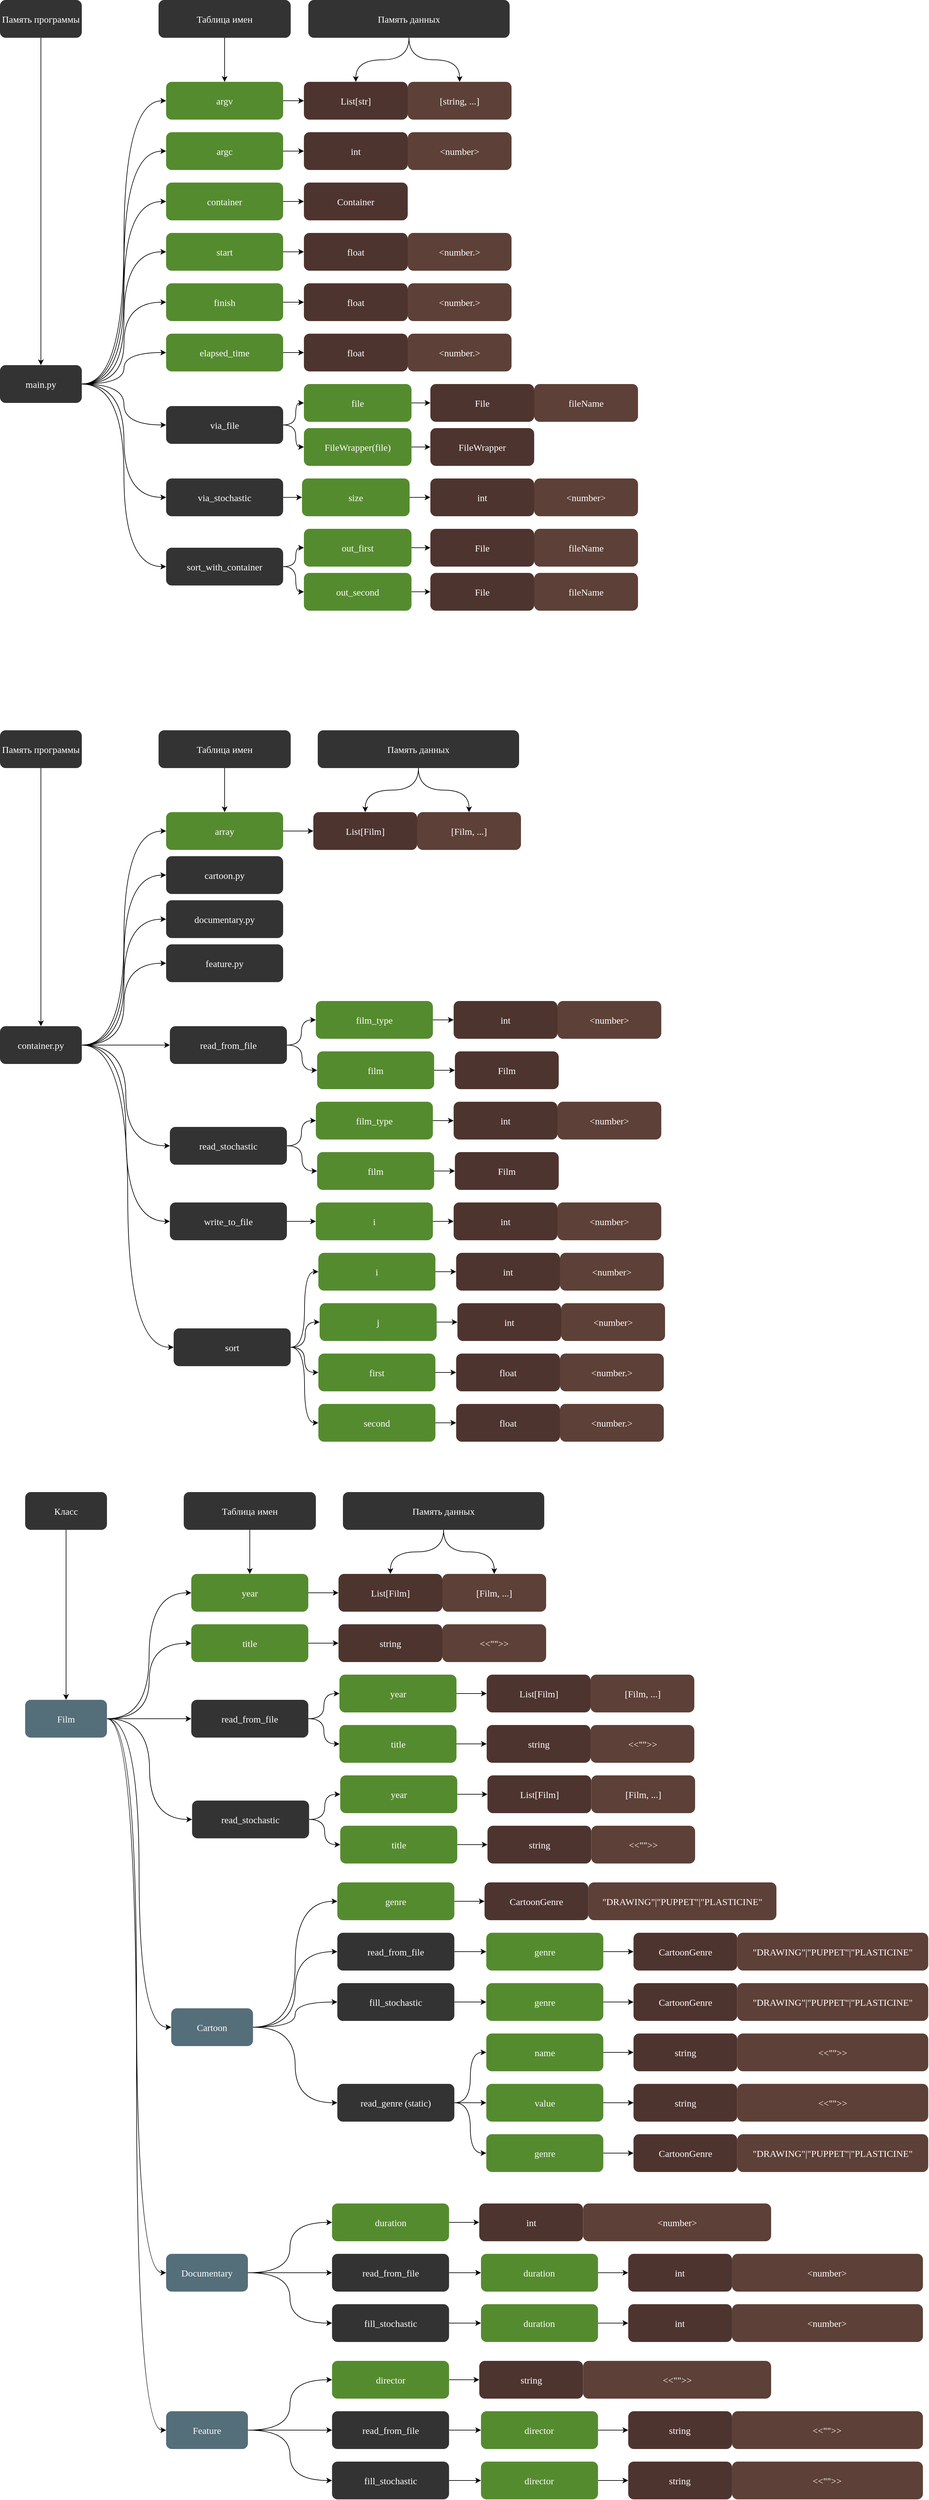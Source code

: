 <mxfile version="15.7.0" type="device"><diagram id="efziJ_umcjFb5XpVdnNw" name="Page-1"><mxGraphModel dx="4740" dy="2383" grid="1" gridSize="10" guides="1" tooltips="1" connect="1" arrows="1" fold="1" page="1" pageScale="1" pageWidth="827" pageHeight="1169" background="none" math="0" shadow="0"><root><mxCell id="0"/><mxCell id="1" parent="0"/><mxCell id="p7DGyRU1TDO0rA1ElVUx-68" style="edgeStyle=orthogonalEdgeStyle;curved=1;rounded=1;orthogonalLoop=1;jettySize=auto;html=1;entryX=0.5;entryY=0;entryDx=0;entryDy=0;fontFamily=Fira Code;fontSource=https%3A%2F%2Ffonts.googleapis.com%2Fcss%3Ffamily%3DFira%2BCode;fontSize=15;fontColor=#FFFFFF;strokeColor=#000000;" edge="1" parent="1" source="p7DGyRU1TDO0rA1ElVUx-1" target="p7DGyRU1TDO0rA1ElVUx-4"><mxGeometry relative="1" as="geometry"/></mxCell><mxCell id="p7DGyRU1TDO0rA1ElVUx-1" value="Память программы" style="whiteSpace=wrap;html=1;fontFamily=Fira Code;fontSource=https%3A%2F%2Ffonts.googleapis.com%2Fcss%3Ffamily%3DFira%2BCode;fillColor=#333333;strokeColor=none;rounded=1;fontColor=#FFFFFF;fontSize=15;" vertex="1" parent="1"><mxGeometry x="30" y="40" width="130" height="60" as="geometry"/></mxCell><mxCell id="p7DGyRU1TDO0rA1ElVUx-65" style="edgeStyle=orthogonalEdgeStyle;curved=1;rounded=1;orthogonalLoop=1;jettySize=auto;html=1;entryX=0.5;entryY=0;entryDx=0;entryDy=0;fontFamily=Fira Code;fontSource=https%3A%2F%2Ffonts.googleapis.com%2Fcss%3Ffamily%3DFira%2BCode;fontSize=15;fontColor=#FFFFFF;strokeColor=#000000;" edge="1" parent="1" source="p7DGyRU1TDO0rA1ElVUx-2" target="p7DGyRU1TDO0rA1ElVUx-6"><mxGeometry relative="1" as="geometry"/></mxCell><mxCell id="p7DGyRU1TDO0rA1ElVUx-2" value="Таблица имен" style="whiteSpace=wrap;html=1;fontFamily=Fira Code;fontSource=https%3A%2F%2Ffonts.googleapis.com%2Fcss%3Ffamily%3DFira%2BCode;labelBackgroundColor=none;fillColor=#333333;strokeColor=none;rounded=1;fontColor=#FFFFFF;fontSize=15;" vertex="1" parent="1"><mxGeometry x="282" y="40" width="210" height="60" as="geometry"/></mxCell><mxCell id="p7DGyRU1TDO0rA1ElVUx-66" style="edgeStyle=orthogonalEdgeStyle;curved=1;rounded=1;orthogonalLoop=1;jettySize=auto;html=1;entryX=0.5;entryY=0;entryDx=0;entryDy=0;fontFamily=Fira Code;fontSource=https%3A%2F%2Ffonts.googleapis.com%2Fcss%3Ffamily%3DFira%2BCode;fontSize=15;fontColor=#FFFFFF;strokeColor=#000000;" edge="1" parent="1" source="p7DGyRU1TDO0rA1ElVUx-3" target="p7DGyRU1TDO0rA1ElVUx-46"><mxGeometry relative="1" as="geometry"/></mxCell><mxCell id="p7DGyRU1TDO0rA1ElVUx-67" style="edgeStyle=orthogonalEdgeStyle;curved=1;rounded=1;orthogonalLoop=1;jettySize=auto;html=1;entryX=0.5;entryY=0;entryDx=0;entryDy=0;fontFamily=Fira Code;fontSource=https%3A%2F%2Ffonts.googleapis.com%2Fcss%3Ffamily%3DFira%2BCode;fontSize=15;fontColor=#FFFFFF;strokeColor=#000000;" edge="1" parent="1" source="p7DGyRU1TDO0rA1ElVUx-3" target="p7DGyRU1TDO0rA1ElVUx-47"><mxGeometry relative="1" as="geometry"/></mxCell><mxCell id="p7DGyRU1TDO0rA1ElVUx-3" value="Память данных" style="whiteSpace=wrap;html=1;fontFamily=Fira Code;fontSource=https%3A%2F%2Ffonts.googleapis.com%2Fcss%3Ffamily%3DFira%2BCode;fillColor=#333333;strokeColor=none;rounded=1;fontColor=#FFFFFF;fontSize=15;" vertex="1" parent="1"><mxGeometry x="520" y="40" width="320" height="60" as="geometry"/></mxCell><mxCell id="p7DGyRU1TDO0rA1ElVUx-30" style="edgeStyle=orthogonalEdgeStyle;curved=1;rounded=1;orthogonalLoop=1;jettySize=auto;html=1;entryX=0;entryY=0.5;entryDx=0;entryDy=0;fontFamily=Fira Code;fontSource=https%3A%2F%2Ffonts.googleapis.com%2Fcss%3Ffamily%3DFira%2BCode;fontSize=15;fontColor=#FFFFFF;strokeColor=#000000;" edge="1" parent="1" source="p7DGyRU1TDO0rA1ElVUx-4" target="p7DGyRU1TDO0rA1ElVUx-6"><mxGeometry relative="1" as="geometry"/></mxCell><mxCell id="p7DGyRU1TDO0rA1ElVUx-31" style="edgeStyle=orthogonalEdgeStyle;curved=1;rounded=1;orthogonalLoop=1;jettySize=auto;html=1;entryX=0;entryY=0.5;entryDx=0;entryDy=0;fontFamily=Fira Code;fontSource=https%3A%2F%2Ffonts.googleapis.com%2Fcss%3Ffamily%3DFira%2BCode;fontSize=15;fontColor=#FFFFFF;strokeColor=#000000;" edge="1" parent="1" source="p7DGyRU1TDO0rA1ElVUx-4" target="p7DGyRU1TDO0rA1ElVUx-8"><mxGeometry relative="1" as="geometry"/></mxCell><mxCell id="p7DGyRU1TDO0rA1ElVUx-33" style="edgeStyle=orthogonalEdgeStyle;curved=1;rounded=1;orthogonalLoop=1;jettySize=auto;html=1;entryX=0;entryY=0.5;entryDx=0;entryDy=0;fontFamily=Fira Code;fontSource=https%3A%2F%2Ffonts.googleapis.com%2Fcss%3Ffamily%3DFira%2BCode;fontSize=15;fontColor=#FFFFFF;strokeColor=#000000;" edge="1" parent="1" source="p7DGyRU1TDO0rA1ElVUx-4" target="p7DGyRU1TDO0rA1ElVUx-10"><mxGeometry relative="1" as="geometry"/></mxCell><mxCell id="p7DGyRU1TDO0rA1ElVUx-34" style="edgeStyle=orthogonalEdgeStyle;curved=1;rounded=1;orthogonalLoop=1;jettySize=auto;html=1;entryX=0;entryY=0.5;entryDx=0;entryDy=0;fontFamily=Fira Code;fontSource=https%3A%2F%2Ffonts.googleapis.com%2Fcss%3Ffamily%3DFira%2BCode;fontSize=15;fontColor=#FFFFFF;strokeColor=#000000;" edge="1" parent="1" source="p7DGyRU1TDO0rA1ElVUx-4" target="p7DGyRU1TDO0rA1ElVUx-11"><mxGeometry relative="1" as="geometry"/></mxCell><mxCell id="p7DGyRU1TDO0rA1ElVUx-35" style="edgeStyle=orthogonalEdgeStyle;curved=1;rounded=1;orthogonalLoop=1;jettySize=auto;html=1;entryX=0;entryY=0.5;entryDx=0;entryDy=0;fontFamily=Fira Code;fontSource=https%3A%2F%2Ffonts.googleapis.com%2Fcss%3Ffamily%3DFira%2BCode;fontSize=15;fontColor=#FFFFFF;strokeColor=#000000;" edge="1" parent="1" source="p7DGyRU1TDO0rA1ElVUx-4" target="p7DGyRU1TDO0rA1ElVUx-9"><mxGeometry relative="1" as="geometry"/></mxCell><mxCell id="p7DGyRU1TDO0rA1ElVUx-36" style="edgeStyle=orthogonalEdgeStyle;curved=1;rounded=1;orthogonalLoop=1;jettySize=auto;html=1;entryX=0;entryY=0.5;entryDx=0;entryDy=0;fontFamily=Fira Code;fontSource=https%3A%2F%2Ffonts.googleapis.com%2Fcss%3Ffamily%3DFira%2BCode;fontSize=15;fontColor=#FFFFFF;strokeColor=#000000;" edge="1" parent="1" source="p7DGyRU1TDO0rA1ElVUx-4" target="p7DGyRU1TDO0rA1ElVUx-18"><mxGeometry relative="1" as="geometry"/></mxCell><mxCell id="p7DGyRU1TDO0rA1ElVUx-89" style="edgeStyle=orthogonalEdgeStyle;curved=1;rounded=1;orthogonalLoop=1;jettySize=auto;html=1;entryX=0;entryY=0.5;entryDx=0;entryDy=0;fontFamily=Fira Code;fontSource=https%3A%2F%2Ffonts.googleapis.com%2Fcss%3Ffamily%3DFira%2BCode;fontSize=15;fontColor=#FFFFFF;strokeColor=#000000;" edge="1" parent="1" source="p7DGyRU1TDO0rA1ElVUx-4" target="p7DGyRU1TDO0rA1ElVUx-82"><mxGeometry relative="1" as="geometry"/></mxCell><mxCell id="p7DGyRU1TDO0rA1ElVUx-104" style="edgeStyle=orthogonalEdgeStyle;curved=1;rounded=1;orthogonalLoop=1;jettySize=auto;html=1;entryX=0;entryY=0.5;entryDx=0;entryDy=0;fontFamily=Fira Code;fontSource=https%3A%2F%2Ffonts.googleapis.com%2Fcss%3Ffamily%3DFira%2BCode;fontSize=15;fontColor=#FFFFFF;strokeColor=#000000;" edge="1" parent="1" source="p7DGyRU1TDO0rA1ElVUx-4" target="p7DGyRU1TDO0rA1ElVUx-96"><mxGeometry relative="1" as="geometry"/></mxCell><mxCell id="p7DGyRU1TDO0rA1ElVUx-118" style="edgeStyle=orthogonalEdgeStyle;curved=1;rounded=1;orthogonalLoop=1;jettySize=auto;html=1;entryX=0;entryY=0.5;entryDx=0;entryDy=0;fontFamily=Fira Code;fontSource=https%3A%2F%2Ffonts.googleapis.com%2Fcss%3Ffamily%3DFira%2BCode;fontSize=15;fontColor=#FFFFFF;strokeColor=#000000;" edge="1" parent="1" source="p7DGyRU1TDO0rA1ElVUx-4" target="p7DGyRU1TDO0rA1ElVUx-107"><mxGeometry relative="1" as="geometry"/></mxCell><mxCell id="p7DGyRU1TDO0rA1ElVUx-4" value="main.py" style="whiteSpace=wrap;html=1;fontFamily=Fira Code;fontSource=https%3A%2F%2Ffonts.googleapis.com%2Fcss%3Ffamily%3DFira%2BCode;fillColor=#333333;strokeColor=none;rounded=1;fontColor=#FFFFFF;fontSize=15;" vertex="1" parent="1"><mxGeometry x="30" y="620" width="130" height="60" as="geometry"/></mxCell><mxCell id="p7DGyRU1TDO0rA1ElVUx-115" style="edgeStyle=orthogonalEdgeStyle;curved=1;rounded=1;orthogonalLoop=1;jettySize=auto;html=1;entryX=0;entryY=0.5;entryDx=0;entryDy=0;fontFamily=Fira Code;fontSource=https%3A%2F%2Ffonts.googleapis.com%2Fcss%3Ffamily%3DFira%2BCode;fontSize=15;fontColor=#FFFFFF;strokeColor=#000000;" edge="1" parent="1" source="p7DGyRU1TDO0rA1ElVUx-6" target="p7DGyRU1TDO0rA1ElVUx-46"><mxGeometry relative="1" as="geometry"/></mxCell><mxCell id="p7DGyRU1TDO0rA1ElVUx-6" value="argv" style="whiteSpace=wrap;html=1;fontFamily=Fira Code;fontSource=https%3A%2F%2Ffonts.googleapis.com%2Fcss%3Ffamily%3DFira%2BCode;labelBackgroundColor=none;fillColor=#558B2F;strokeColor=none;rounded=1;fontColor=#FFFFFF;fontSize=15;" vertex="1" parent="1"><mxGeometry x="294" y="170" width="186" height="60" as="geometry"/></mxCell><mxCell id="p7DGyRU1TDO0rA1ElVUx-69" style="edgeStyle=orthogonalEdgeStyle;curved=1;rounded=1;orthogonalLoop=1;jettySize=auto;html=1;entryX=0;entryY=0.5;entryDx=0;entryDy=0;fontFamily=Fira Code;fontSource=https%3A%2F%2Ffonts.googleapis.com%2Fcss%3Ffamily%3DFira%2BCode;fontSize=15;fontColor=#FFFFFF;strokeColor=#000000;" edge="1" parent="1" source="p7DGyRU1TDO0rA1ElVUx-8" target="p7DGyRU1TDO0rA1ElVUx-42"><mxGeometry relative="1" as="geometry"/></mxCell><mxCell id="p7DGyRU1TDO0rA1ElVUx-8" value="argc" style="whiteSpace=wrap;html=1;fontFamily=Fira Code;fontSource=https%3A%2F%2Ffonts.googleapis.com%2Fcss%3Ffamily%3DFira%2BCode;labelBackgroundColor=none;fillColor=#558B2F;strokeColor=none;rounded=1;fontColor=#FFFFFF;fontSize=15;" vertex="1" parent="1"><mxGeometry x="294" y="250" width="186" height="60" as="geometry"/></mxCell><mxCell id="p7DGyRU1TDO0rA1ElVUx-70" style="edgeStyle=orthogonalEdgeStyle;curved=1;rounded=1;orthogonalLoop=1;jettySize=auto;html=1;entryX=0;entryY=0.5;entryDx=0;entryDy=0;fontFamily=Fira Code;fontSource=https%3A%2F%2Ffonts.googleapis.com%2Fcss%3Ffamily%3DFira%2BCode;fontSize=15;fontColor=#FFFFFF;strokeColor=#000000;" edge="1" parent="1" source="p7DGyRU1TDO0rA1ElVUx-9" target="p7DGyRU1TDO0rA1ElVUx-44"><mxGeometry relative="1" as="geometry"/></mxCell><mxCell id="p7DGyRU1TDO0rA1ElVUx-9" value="container" style="whiteSpace=wrap;html=1;fontFamily=Fira Code;fontSource=https%3A%2F%2Ffonts.googleapis.com%2Fcss%3Ffamily%3DFira%2BCode;labelBackgroundColor=none;fillColor=#558B2F;strokeColor=none;rounded=1;fontColor=#FFFFFF;fontSize=15;" vertex="1" parent="1"><mxGeometry x="294" y="330" width="186" height="60" as="geometry"/></mxCell><mxCell id="p7DGyRU1TDO0rA1ElVUx-71" style="edgeStyle=orthogonalEdgeStyle;curved=1;rounded=1;orthogonalLoop=1;jettySize=auto;html=1;entryX=0;entryY=0.5;entryDx=0;entryDy=0;fontFamily=Fira Code;fontSource=https%3A%2F%2Ffonts.googleapis.com%2Fcss%3Ffamily%3DFira%2BCode;fontSize=15;fontColor=#FFFFFF;strokeColor=#000000;" edge="1" parent="1" source="p7DGyRU1TDO0rA1ElVUx-10" target="p7DGyRU1TDO0rA1ElVUx-48"><mxGeometry relative="1" as="geometry"/></mxCell><mxCell id="p7DGyRU1TDO0rA1ElVUx-10" value="start" style="whiteSpace=wrap;html=1;fontFamily=Fira Code;fontSource=https%3A%2F%2Ffonts.googleapis.com%2Fcss%3Ffamily%3DFira%2BCode;labelBackgroundColor=none;fillColor=#558B2F;strokeColor=none;rounded=1;fontColor=#FFFFFF;fontSize=15;" vertex="1" parent="1"><mxGeometry x="294" y="410" width="186" height="60" as="geometry"/></mxCell><mxCell id="p7DGyRU1TDO0rA1ElVUx-72" style="edgeStyle=orthogonalEdgeStyle;curved=1;rounded=1;orthogonalLoop=1;jettySize=auto;html=1;fontFamily=Fira Code;fontSource=https%3A%2F%2Ffonts.googleapis.com%2Fcss%3Ffamily%3DFira%2BCode;fontSize=15;fontColor=#FFFFFF;strokeColor=#000000;entryX=0;entryY=0.5;entryDx=0;entryDy=0;" edge="1" parent="1" source="p7DGyRU1TDO0rA1ElVUx-11" target="p7DGyRU1TDO0rA1ElVUx-50"><mxGeometry relative="1" as="geometry"><mxPoint x="470" y="520" as="targetPoint"/></mxGeometry></mxCell><mxCell id="p7DGyRU1TDO0rA1ElVUx-11" value="finish" style="whiteSpace=wrap;html=1;fontFamily=Fira Code;fontSource=https%3A%2F%2Ffonts.googleapis.com%2Fcss%3Ffamily%3DFira%2BCode;labelBackgroundColor=none;fillColor=#558B2F;strokeColor=none;rounded=1;fontColor=#FFFFFF;fontSize=15;" vertex="1" parent="1"><mxGeometry x="294" y="490" width="186" height="60" as="geometry"/></mxCell><mxCell id="p7DGyRU1TDO0rA1ElVUx-73" style="edgeStyle=orthogonalEdgeStyle;curved=1;rounded=1;orthogonalLoop=1;jettySize=auto;html=1;entryX=0;entryY=0.5;entryDx=0;entryDy=0;fontFamily=Fira Code;fontSource=https%3A%2F%2Ffonts.googleapis.com%2Fcss%3Ffamily%3DFira%2BCode;fontSize=15;fontColor=#FFFFFF;strokeColor=#000000;" edge="1" parent="1" source="p7DGyRU1TDO0rA1ElVUx-18" target="p7DGyRU1TDO0rA1ElVUx-52"><mxGeometry relative="1" as="geometry"/></mxCell><mxCell id="p7DGyRU1TDO0rA1ElVUx-18" value="elapsed_time" style="whiteSpace=wrap;html=1;fontFamily=Fira Code;fontSource=https%3A%2F%2Ffonts.googleapis.com%2Fcss%3Ffamily%3DFira%2BCode;labelBackgroundColor=none;fillColor=#558B2F;strokeColor=none;rounded=1;fontColor=#FFFFFF;fontSize=15;" vertex="1" parent="1"><mxGeometry x="294" y="570" width="186" height="60" as="geometry"/></mxCell><mxCell id="p7DGyRU1TDO0rA1ElVUx-42" value="int" style="whiteSpace=wrap;html=1;fontFamily=Fira Code;fontSource=https%3A%2F%2Ffonts.googleapis.com%2Fcss%3Ffamily%3DFira%2BCode;fillColor=#4E342E;strokeColor=none;rounded=1;fontColor=#FFFFFF;fontSize=15;" vertex="1" parent="1"><mxGeometry x="513" y="250" width="165" height="60" as="geometry"/></mxCell><mxCell id="p7DGyRU1TDO0rA1ElVUx-43" value="&amp;lt;number&amp;gt;" style="whiteSpace=wrap;html=1;fontFamily=Fira Code;fontSource=https%3A%2F%2Ffonts.googleapis.com%2Fcss%3Ffamily%3DFira%2BCode;fillColor=#5D4037;strokeColor=none;rounded=1;fontColor=#FFFFFF;fontSize=15;" vertex="1" parent="1"><mxGeometry x="678" y="250" width="165" height="60" as="geometry"/></mxCell><mxCell id="p7DGyRU1TDO0rA1ElVUx-44" value="Container" style="whiteSpace=wrap;html=1;fontFamily=Fira Code;fontSource=https%3A%2F%2Ffonts.googleapis.com%2Fcss%3Ffamily%3DFira%2BCode;fillColor=#4E342E;strokeColor=none;rounded=1;fontColor=#FFFFFF;fontSize=15;" vertex="1" parent="1"><mxGeometry x="513" y="330" width="165" height="60" as="geometry"/></mxCell><mxCell id="p7DGyRU1TDO0rA1ElVUx-46" value="List[str]" style="whiteSpace=wrap;html=1;fontFamily=Fira Code;fontSource=https%3A%2F%2Ffonts.googleapis.com%2Fcss%3Ffamily%3DFira%2BCode;fillColor=#4E342E;strokeColor=none;rounded=1;fontColor=#FFFFFF;fontSize=15;" vertex="1" parent="1"><mxGeometry x="513" y="170" width="165" height="60" as="geometry"/></mxCell><mxCell id="p7DGyRU1TDO0rA1ElVUx-47" value="[string, ...]" style="whiteSpace=wrap;html=1;fontFamily=Fira Code;fontSource=https%3A%2F%2Ffonts.googleapis.com%2Fcss%3Ffamily%3DFira%2BCode;fillColor=#5D4037;strokeColor=none;rounded=1;fontColor=#FFFFFF;fontSize=15;" vertex="1" parent="1"><mxGeometry x="678" y="170" width="165" height="60" as="geometry"/></mxCell><mxCell id="p7DGyRU1TDO0rA1ElVUx-48" value="float" style="whiteSpace=wrap;html=1;fontFamily=Fira Code;fontSource=https%3A%2F%2Ffonts.googleapis.com%2Fcss%3Ffamily%3DFira%2BCode;fillColor=#4E342E;strokeColor=none;rounded=1;fontColor=#FFFFFF;fontSize=15;" vertex="1" parent="1"><mxGeometry x="513" y="410" width="165" height="60" as="geometry"/></mxCell><mxCell id="p7DGyRU1TDO0rA1ElVUx-50" value="float" style="whiteSpace=wrap;html=1;fontFamily=Fira Code;fontSource=https%3A%2F%2Ffonts.googleapis.com%2Fcss%3Ffamily%3DFira%2BCode;fillColor=#4E342E;strokeColor=none;rounded=1;fontColor=#FFFFFF;fontSize=15;" vertex="1" parent="1"><mxGeometry x="513" y="490" width="165" height="60" as="geometry"/></mxCell><mxCell id="p7DGyRU1TDO0rA1ElVUx-52" value="float" style="whiteSpace=wrap;html=1;fontFamily=Fira Code;fontSource=https%3A%2F%2Ffonts.googleapis.com%2Fcss%3Ffamily%3DFira%2BCode;fillColor=#4E342E;strokeColor=none;rounded=1;fontColor=#FFFFFF;fontSize=15;" vertex="1" parent="1"><mxGeometry x="513" y="570" width="165" height="60" as="geometry"/></mxCell><mxCell id="p7DGyRU1TDO0rA1ElVUx-79" value="&amp;lt;number.&amp;gt;" style="whiteSpace=wrap;html=1;fontFamily=Fira Code;fontSource=https%3A%2F%2Ffonts.googleapis.com%2Fcss%3Ffamily%3DFira%2BCode;fillColor=#5D4037;strokeColor=none;rounded=1;fontColor=#FFFFFF;fontSize=15;" vertex="1" parent="1"><mxGeometry x="678" y="410" width="165" height="60" as="geometry"/></mxCell><mxCell id="p7DGyRU1TDO0rA1ElVUx-80" value="&amp;lt;number.&amp;gt;" style="whiteSpace=wrap;html=1;fontFamily=Fira Code;fontSource=https%3A%2F%2Ffonts.googleapis.com%2Fcss%3Ffamily%3DFira%2BCode;fillColor=#5D4037;strokeColor=none;rounded=1;fontColor=#FFFFFF;fontSize=15;" vertex="1" parent="1"><mxGeometry x="678" y="490" width="165" height="60" as="geometry"/></mxCell><mxCell id="p7DGyRU1TDO0rA1ElVUx-81" value="&amp;lt;number.&amp;gt;" style="whiteSpace=wrap;html=1;fontFamily=Fira Code;fontSource=https%3A%2F%2Ffonts.googleapis.com%2Fcss%3Ffamily%3DFira%2BCode;fillColor=#5D4037;strokeColor=none;rounded=1;fontColor=#FFFFFF;fontSize=15;" vertex="1" parent="1"><mxGeometry x="678" y="570" width="165" height="60" as="geometry"/></mxCell><mxCell id="p7DGyRU1TDO0rA1ElVUx-90" style="edgeStyle=orthogonalEdgeStyle;curved=1;rounded=1;orthogonalLoop=1;jettySize=auto;html=1;fontFamily=Fira Code;fontSource=https%3A%2F%2Ffonts.googleapis.com%2Fcss%3Ffamily%3DFira%2BCode;fontSize=15;fontColor=#FFFFFF;strokeColor=#000000;" edge="1" parent="1" source="p7DGyRU1TDO0rA1ElVUx-82" target="p7DGyRU1TDO0rA1ElVUx-83"><mxGeometry relative="1" as="geometry"/></mxCell><mxCell id="p7DGyRU1TDO0rA1ElVUx-91" style="edgeStyle=orthogonalEdgeStyle;curved=1;rounded=1;orthogonalLoop=1;jettySize=auto;html=1;fontFamily=Fira Code;fontSource=https%3A%2F%2Ffonts.googleapis.com%2Fcss%3Ffamily%3DFira%2BCode;fontSize=15;fontColor=#FFFFFF;strokeColor=#000000;" edge="1" parent="1" source="p7DGyRU1TDO0rA1ElVUx-82" target="p7DGyRU1TDO0rA1ElVUx-86"><mxGeometry relative="1" as="geometry"/></mxCell><mxCell id="p7DGyRU1TDO0rA1ElVUx-82" value="via_file" style="whiteSpace=wrap;html=1;fontFamily=Fira Code;fontSource=https%3A%2F%2Ffonts.googleapis.com%2Fcss%3Ffamily%3DFira%2BCode;labelBackgroundColor=none;fillColor=#333333;strokeColor=none;rounded=1;fontColor=#FFFFFF;fontSize=15;" vertex="1" parent="1"><mxGeometry x="294" y="685" width="186" height="60" as="geometry"/></mxCell><mxCell id="p7DGyRU1TDO0rA1ElVUx-92" style="edgeStyle=orthogonalEdgeStyle;curved=1;rounded=1;orthogonalLoop=1;jettySize=auto;html=1;fontFamily=Fira Code;fontSource=https%3A%2F%2Ffonts.googleapis.com%2Fcss%3Ffamily%3DFira%2BCode;fontSize=15;fontColor=#FFFFFF;strokeColor=#000000;" edge="1" parent="1" source="p7DGyRU1TDO0rA1ElVUx-83" target="p7DGyRU1TDO0rA1ElVUx-84"><mxGeometry relative="1" as="geometry"/></mxCell><mxCell id="p7DGyRU1TDO0rA1ElVUx-83" value="file" style="whiteSpace=wrap;html=1;fontFamily=Fira Code;fontSource=https%3A%2F%2Ffonts.googleapis.com%2Fcss%3Ffamily%3DFira%2BCode;labelBackgroundColor=none;fillColor=#558B2F;strokeColor=none;rounded=1;fontColor=#FFFFFF;fontSize=15;" vertex="1" parent="1"><mxGeometry x="513" y="650" width="171" height="60" as="geometry"/></mxCell><mxCell id="p7DGyRU1TDO0rA1ElVUx-84" value="File" style="whiteSpace=wrap;html=1;fontFamily=Fira Code;fontSource=https%3A%2F%2Ffonts.googleapis.com%2Fcss%3Ffamily%3DFira%2BCode;fillColor=#4E342E;strokeColor=none;rounded=1;fontColor=#FFFFFF;fontSize=15;" vertex="1" parent="1"><mxGeometry x="714" y="650" width="165" height="60" as="geometry"/></mxCell><mxCell id="p7DGyRU1TDO0rA1ElVUx-85" value="fileName" style="whiteSpace=wrap;html=1;fontFamily=Fira Code;fontSource=https%3A%2F%2Ffonts.googleapis.com%2Fcss%3Ffamily%3DFira%2BCode;fillColor=#5D4037;strokeColor=none;rounded=1;fontColor=#FFFFFF;fontSize=15;" vertex="1" parent="1"><mxGeometry x="879" y="650" width="165" height="60" as="geometry"/></mxCell><mxCell id="p7DGyRU1TDO0rA1ElVUx-93" style="edgeStyle=orthogonalEdgeStyle;curved=1;rounded=1;orthogonalLoop=1;jettySize=auto;html=1;fontFamily=Fira Code;fontSource=https%3A%2F%2Ffonts.googleapis.com%2Fcss%3Ffamily%3DFira%2BCode;fontSize=15;fontColor=#FFFFFF;strokeColor=#000000;" edge="1" parent="1" source="p7DGyRU1TDO0rA1ElVUx-86" target="p7DGyRU1TDO0rA1ElVUx-87"><mxGeometry relative="1" as="geometry"/></mxCell><mxCell id="p7DGyRU1TDO0rA1ElVUx-86" value="FileWrapper(file)" style="whiteSpace=wrap;html=1;fontFamily=Fira Code;fontSource=https%3A%2F%2Ffonts.googleapis.com%2Fcss%3Ffamily%3DFira%2BCode;labelBackgroundColor=none;fillColor=#558B2F;strokeColor=none;rounded=1;fontColor=#FFFFFF;fontSize=15;" vertex="1" parent="1"><mxGeometry x="513" y="720" width="171" height="60" as="geometry"/></mxCell><mxCell id="p7DGyRU1TDO0rA1ElVUx-87" value="FileWrapper" style="whiteSpace=wrap;html=1;fontFamily=Fira Code;fontSource=https%3A%2F%2Ffonts.googleapis.com%2Fcss%3Ffamily%3DFira%2BCode;fillColor=#4E342E;strokeColor=none;rounded=1;fontColor=#FFFFFF;fontSize=15;" vertex="1" parent="1"><mxGeometry x="714" y="720" width="165" height="60" as="geometry"/></mxCell><mxCell id="p7DGyRU1TDO0rA1ElVUx-94" style="edgeStyle=orthogonalEdgeStyle;curved=1;rounded=1;orthogonalLoop=1;jettySize=auto;html=1;fontFamily=Fira Code;fontSource=https%3A%2F%2Ffonts.googleapis.com%2Fcss%3Ffamily%3DFira%2BCode;fontSize=15;fontColor=#FFFFFF;strokeColor=#000000;" edge="1" parent="1" source="p7DGyRU1TDO0rA1ElVUx-96" target="p7DGyRU1TDO0rA1ElVUx-98"><mxGeometry relative="1" as="geometry"/></mxCell><mxCell id="p7DGyRU1TDO0rA1ElVUx-96" value="via_stochastic" style="whiteSpace=wrap;html=1;fontFamily=Fira Code;fontSource=https%3A%2F%2Ffonts.googleapis.com%2Fcss%3Ffamily%3DFira%2BCode;labelBackgroundColor=none;fillColor=#333333;strokeColor=none;rounded=1;fontColor=#FFFFFF;fontSize=15;" vertex="1" parent="1"><mxGeometry x="294" y="800" width="186" height="60" as="geometry"/></mxCell><mxCell id="p7DGyRU1TDO0rA1ElVUx-97" style="edgeStyle=orthogonalEdgeStyle;curved=1;rounded=1;orthogonalLoop=1;jettySize=auto;html=1;fontFamily=Fira Code;fontSource=https%3A%2F%2Ffonts.googleapis.com%2Fcss%3Ffamily%3DFira%2BCode;fontSize=15;fontColor=#FFFFFF;strokeColor=#000000;" edge="1" parent="1" source="p7DGyRU1TDO0rA1ElVUx-98" target="p7DGyRU1TDO0rA1ElVUx-99"><mxGeometry relative="1" as="geometry"/></mxCell><mxCell id="p7DGyRU1TDO0rA1ElVUx-98" value="size" style="whiteSpace=wrap;html=1;fontFamily=Fira Code;fontSource=https%3A%2F%2Ffonts.googleapis.com%2Fcss%3Ffamily%3DFira%2BCode;labelBackgroundColor=none;fillColor=#558B2F;strokeColor=none;rounded=1;fontColor=#FFFFFF;fontSize=15;" vertex="1" parent="1"><mxGeometry x="510" y="800" width="171" height="60" as="geometry"/></mxCell><mxCell id="p7DGyRU1TDO0rA1ElVUx-99" value="int" style="whiteSpace=wrap;html=1;fontFamily=Fira Code;fontSource=https%3A%2F%2Ffonts.googleapis.com%2Fcss%3Ffamily%3DFira%2BCode;fillColor=#4E342E;strokeColor=none;rounded=1;fontColor=#FFFFFF;fontSize=15;" vertex="1" parent="1"><mxGeometry x="714" y="800" width="165" height="60" as="geometry"/></mxCell><mxCell id="p7DGyRU1TDO0rA1ElVUx-100" value="&amp;lt;number&amp;gt;" style="whiteSpace=wrap;html=1;fontFamily=Fira Code;fontSource=https%3A%2F%2Ffonts.googleapis.com%2Fcss%3Ffamily%3DFira%2BCode;fillColor=#5D4037;strokeColor=none;rounded=1;fontColor=#FFFFFF;fontSize=15;" vertex="1" parent="1"><mxGeometry x="879" y="800" width="165" height="60" as="geometry"/></mxCell><mxCell id="p7DGyRU1TDO0rA1ElVUx-105" style="edgeStyle=orthogonalEdgeStyle;curved=1;rounded=1;orthogonalLoop=1;jettySize=auto;html=1;fontFamily=Fira Code;fontSource=https%3A%2F%2Ffonts.googleapis.com%2Fcss%3Ffamily%3DFira%2BCode;fontSize=15;fontColor=#FFFFFF;strokeColor=#000000;" edge="1" parent="1" source="p7DGyRU1TDO0rA1ElVUx-107" target="p7DGyRU1TDO0rA1ElVUx-109"><mxGeometry relative="1" as="geometry"/></mxCell><mxCell id="p7DGyRU1TDO0rA1ElVUx-106" style="edgeStyle=orthogonalEdgeStyle;curved=1;rounded=1;orthogonalLoop=1;jettySize=auto;html=1;fontFamily=Fira Code;fontSource=https%3A%2F%2Ffonts.googleapis.com%2Fcss%3Ffamily%3DFira%2BCode;fontSize=15;fontColor=#FFFFFF;strokeColor=#000000;" edge="1" parent="1" source="p7DGyRU1TDO0rA1ElVUx-107" target="p7DGyRU1TDO0rA1ElVUx-113"><mxGeometry relative="1" as="geometry"/></mxCell><mxCell id="p7DGyRU1TDO0rA1ElVUx-107" value="sort_with_container" style="whiteSpace=wrap;html=1;fontFamily=Fira Code;fontSource=https%3A%2F%2Ffonts.googleapis.com%2Fcss%3Ffamily%3DFira%2BCode;labelBackgroundColor=none;fillColor=#333333;strokeColor=none;rounded=1;fontColor=#FFFFFF;fontSize=15;" vertex="1" parent="1"><mxGeometry x="294" y="910" width="186" height="60" as="geometry"/></mxCell><mxCell id="p7DGyRU1TDO0rA1ElVUx-108" style="edgeStyle=orthogonalEdgeStyle;curved=1;rounded=1;orthogonalLoop=1;jettySize=auto;html=1;fontFamily=Fira Code;fontSource=https%3A%2F%2Ffonts.googleapis.com%2Fcss%3Ffamily%3DFira%2BCode;fontSize=15;fontColor=#FFFFFF;strokeColor=#000000;" edge="1" parent="1" source="p7DGyRU1TDO0rA1ElVUx-109" target="p7DGyRU1TDO0rA1ElVUx-110"><mxGeometry relative="1" as="geometry"/></mxCell><mxCell id="p7DGyRU1TDO0rA1ElVUx-109" value="out_first" style="whiteSpace=wrap;html=1;fontFamily=Fira Code;fontSource=https%3A%2F%2Ffonts.googleapis.com%2Fcss%3Ffamily%3DFira%2BCode;labelBackgroundColor=none;fillColor=#558B2F;strokeColor=none;rounded=1;fontColor=#FFFFFF;fontSize=15;" vertex="1" parent="1"><mxGeometry x="513" y="880" width="171" height="60" as="geometry"/></mxCell><mxCell id="p7DGyRU1TDO0rA1ElVUx-110" value="File" style="whiteSpace=wrap;html=1;fontFamily=Fira Code;fontSource=https%3A%2F%2Ffonts.googleapis.com%2Fcss%3Ffamily%3DFira%2BCode;fillColor=#4E342E;strokeColor=none;rounded=1;fontColor=#FFFFFF;fontSize=15;" vertex="1" parent="1"><mxGeometry x="714" y="880" width="165" height="60" as="geometry"/></mxCell><mxCell id="p7DGyRU1TDO0rA1ElVUx-111" value="fileName" style="whiteSpace=wrap;html=1;fontFamily=Fira Code;fontSource=https%3A%2F%2Ffonts.googleapis.com%2Fcss%3Ffamily%3DFira%2BCode;fillColor=#5D4037;strokeColor=none;rounded=1;fontColor=#FFFFFF;fontSize=15;" vertex="1" parent="1"><mxGeometry x="879" y="880" width="165" height="60" as="geometry"/></mxCell><mxCell id="p7DGyRU1TDO0rA1ElVUx-112" style="edgeStyle=orthogonalEdgeStyle;curved=1;rounded=1;orthogonalLoop=1;jettySize=auto;html=1;fontFamily=Fira Code;fontSource=https%3A%2F%2Ffonts.googleapis.com%2Fcss%3Ffamily%3DFira%2BCode;fontSize=15;fontColor=#FFFFFF;strokeColor=#000000;" edge="1" parent="1" source="p7DGyRU1TDO0rA1ElVUx-113" target="p7DGyRU1TDO0rA1ElVUx-116"><mxGeometry relative="1" as="geometry"><mxPoint x="714" y="980" as="targetPoint"/></mxGeometry></mxCell><mxCell id="p7DGyRU1TDO0rA1ElVUx-113" value="out_second" style="whiteSpace=wrap;html=1;fontFamily=Fira Code;fontSource=https%3A%2F%2Ffonts.googleapis.com%2Fcss%3Ffamily%3DFira%2BCode;labelBackgroundColor=none;fillColor=#558B2F;strokeColor=none;rounded=1;fontColor=#FFFFFF;fontSize=15;" vertex="1" parent="1"><mxGeometry x="513" y="950" width="171" height="60" as="geometry"/></mxCell><mxCell id="p7DGyRU1TDO0rA1ElVUx-116" value="File" style="whiteSpace=wrap;html=1;fontFamily=Fira Code;fontSource=https%3A%2F%2Ffonts.googleapis.com%2Fcss%3Ffamily%3DFira%2BCode;fillColor=#4E342E;strokeColor=none;rounded=1;fontColor=#FFFFFF;fontSize=15;" vertex="1" parent="1"><mxGeometry x="714" y="950" width="165" height="60" as="geometry"/></mxCell><mxCell id="p7DGyRU1TDO0rA1ElVUx-117" value="fileName" style="whiteSpace=wrap;html=1;fontFamily=Fira Code;fontSource=https%3A%2F%2Ffonts.googleapis.com%2Fcss%3Ffamily%3DFira%2BCode;fillColor=#5D4037;strokeColor=none;rounded=1;fontColor=#FFFFFF;fontSize=15;" vertex="1" parent="1"><mxGeometry x="879" y="950" width="165" height="60" as="geometry"/></mxCell><mxCell id="p7DGyRU1TDO0rA1ElVUx-119" style="edgeStyle=orthogonalEdgeStyle;curved=1;rounded=1;orthogonalLoop=1;jettySize=auto;html=1;entryX=0.5;entryY=0;entryDx=0;entryDy=0;fontFamily=Fira Code;fontSource=https%3A%2F%2Ffonts.googleapis.com%2Fcss%3Ffamily%3DFira%2BCode;fontSize=15;fontColor=#FFFFFF;strokeColor=#000000;" edge="1" parent="1" source="p7DGyRU1TDO0rA1ElVUx-120" target="p7DGyRU1TDO0rA1ElVUx-135"><mxGeometry relative="1" as="geometry"/></mxCell><mxCell id="p7DGyRU1TDO0rA1ElVUx-120" value="Память программы" style="whiteSpace=wrap;html=1;fontFamily=Fira Code;fontSource=https%3A%2F%2Ffonts.googleapis.com%2Fcss%3Ffamily%3DFira%2BCode;fillColor=#333333;strokeColor=none;rounded=1;fontColor=#FFFFFF;fontSize=15;" vertex="1" parent="1"><mxGeometry x="30" y="1200" width="130" height="60" as="geometry"/></mxCell><mxCell id="p7DGyRU1TDO0rA1ElVUx-121" style="edgeStyle=orthogonalEdgeStyle;curved=1;rounded=1;orthogonalLoop=1;jettySize=auto;html=1;entryX=0.5;entryY=0;entryDx=0;entryDy=0;fontFamily=Fira Code;fontSource=https%3A%2F%2Ffonts.googleapis.com%2Fcss%3Ffamily%3DFira%2BCode;fontSize=15;fontColor=#FFFFFF;strokeColor=#000000;" edge="1" parent="1" source="p7DGyRU1TDO0rA1ElVUx-122" target="p7DGyRU1TDO0rA1ElVUx-137"><mxGeometry relative="1" as="geometry"/></mxCell><mxCell id="p7DGyRU1TDO0rA1ElVUx-122" value="Таблица имен" style="whiteSpace=wrap;html=1;fontFamily=Fira Code;fontSource=https%3A%2F%2Ffonts.googleapis.com%2Fcss%3Ffamily%3DFira%2BCode;labelBackgroundColor=none;fillColor=#333333;strokeColor=none;rounded=1;fontColor=#FFFFFF;fontSize=15;" vertex="1" parent="1"><mxGeometry x="282" y="1200" width="210" height="60" as="geometry"/></mxCell><mxCell id="p7DGyRU1TDO0rA1ElVUx-123" style="edgeStyle=orthogonalEdgeStyle;curved=1;rounded=1;orthogonalLoop=1;jettySize=auto;html=1;entryX=0.5;entryY=0;entryDx=0;entryDy=0;fontFamily=Fira Code;fontSource=https%3A%2F%2Ffonts.googleapis.com%2Fcss%3Ffamily%3DFira%2BCode;fontSize=15;fontColor=#FFFFFF;strokeColor=#000000;" edge="1" parent="1" source="p7DGyRU1TDO0rA1ElVUx-125" target="p7DGyRU1TDO0rA1ElVUx-151"><mxGeometry relative="1" as="geometry"/></mxCell><mxCell id="p7DGyRU1TDO0rA1ElVUx-124" style="edgeStyle=orthogonalEdgeStyle;curved=1;rounded=1;orthogonalLoop=1;jettySize=auto;html=1;entryX=0.5;entryY=0;entryDx=0;entryDy=0;fontFamily=Fira Code;fontSource=https%3A%2F%2Ffonts.googleapis.com%2Fcss%3Ffamily%3DFira%2BCode;fontSize=15;fontColor=#FFFFFF;strokeColor=#000000;" edge="1" parent="1" source="p7DGyRU1TDO0rA1ElVUx-125" target="p7DGyRU1TDO0rA1ElVUx-152"><mxGeometry relative="1" as="geometry"/></mxCell><mxCell id="p7DGyRU1TDO0rA1ElVUx-125" value="Память данных" style="whiteSpace=wrap;html=1;fontFamily=Fira Code;fontSource=https%3A%2F%2Ffonts.googleapis.com%2Fcss%3Ffamily%3DFira%2BCode;fillColor=#333333;strokeColor=none;rounded=1;fontColor=#FFFFFF;fontSize=15;" vertex="1" parent="1"><mxGeometry x="535" y="1200" width="320" height="60" as="geometry"/></mxCell><mxCell id="p7DGyRU1TDO0rA1ElVUx-126" style="edgeStyle=orthogonalEdgeStyle;curved=1;rounded=1;orthogonalLoop=1;jettySize=auto;html=1;entryX=0;entryY=0.5;entryDx=0;entryDy=0;fontFamily=Fira Code;fontSource=https%3A%2F%2Ffonts.googleapis.com%2Fcss%3Ffamily%3DFira%2BCode;fontSize=15;fontColor=#FFFFFF;strokeColor=#000000;" edge="1" parent="1" source="p7DGyRU1TDO0rA1ElVUx-135" target="p7DGyRU1TDO0rA1ElVUx-137"><mxGeometry relative="1" as="geometry"/></mxCell><mxCell id="p7DGyRU1TDO0rA1ElVUx-288" style="edgeStyle=orthogonalEdgeStyle;curved=1;rounded=1;orthogonalLoop=1;jettySize=auto;html=1;entryX=0;entryY=0.5;entryDx=0;entryDy=0;fontFamily=Fira Code;fontSource=https%3A%2F%2Ffonts.googleapis.com%2Fcss%3Ffamily%3DFira%2BCode;fontSize=15;fontColor=#FFFFFF;strokeColor=#000000;" edge="1" parent="1" source="p7DGyRU1TDO0rA1ElVUx-135" target="p7DGyRU1TDO0rA1ElVUx-280"><mxGeometry relative="1" as="geometry"/></mxCell><mxCell id="p7DGyRU1TDO0rA1ElVUx-289" style="edgeStyle=orthogonalEdgeStyle;curved=1;rounded=1;orthogonalLoop=1;jettySize=auto;html=1;entryX=0;entryY=0.5;entryDx=0;entryDy=0;fontFamily=Fira Code;fontSource=https%3A%2F%2Ffonts.googleapis.com%2Fcss%3Ffamily%3DFira%2BCode;fontSize=15;fontColor=#FFFFFF;strokeColor=#000000;" edge="1" parent="1" source="p7DGyRU1TDO0rA1ElVUx-135" target="p7DGyRU1TDO0rA1ElVUx-214"><mxGeometry relative="1" as="geometry"/></mxCell><mxCell id="p7DGyRU1TDO0rA1ElVUx-290" style="edgeStyle=orthogonalEdgeStyle;curved=1;rounded=1;orthogonalLoop=1;jettySize=auto;html=1;entryX=0;entryY=0.5;entryDx=0;entryDy=0;fontFamily=Fira Code;fontSource=https%3A%2F%2Ffonts.googleapis.com%2Fcss%3Ffamily%3DFira%2BCode;fontSize=15;fontColor=#FFFFFF;strokeColor=#000000;" edge="1" parent="1" source="p7DGyRU1TDO0rA1ElVUx-135" target="p7DGyRU1TDO0rA1ElVUx-186"><mxGeometry relative="1" as="geometry"/></mxCell><mxCell id="p7DGyRU1TDO0rA1ElVUx-515" style="edgeStyle=orthogonalEdgeStyle;curved=1;rounded=1;orthogonalLoop=1;jettySize=auto;html=1;fontFamily=Fira Code;fontSource=https%3A%2F%2Ffonts.googleapis.com%2Fcss%3Ffamily%3DFira%2BCode;fontSize=15;fontColor=#FFFFFF;strokeColor=#000000;" edge="1" parent="1" source="p7DGyRU1TDO0rA1ElVUx-135" target="p7DGyRU1TDO0rA1ElVUx-260"><mxGeometry relative="1" as="geometry"/></mxCell><mxCell id="p7DGyRU1TDO0rA1ElVUx-522" style="edgeStyle=orthogonalEdgeStyle;curved=1;rounded=1;orthogonalLoop=1;jettySize=auto;html=1;entryX=0;entryY=0.5;entryDx=0;entryDy=0;fontFamily=Fira Code;fontSource=https%3A%2F%2Ffonts.googleapis.com%2Fcss%3Ffamily%3DFira%2BCode;fontSize=15;fontColor=#FFFFFF;strokeColor=#000000;" edge="1" parent="1" source="p7DGyRU1TDO0rA1ElVUx-135" target="p7DGyRU1TDO0rA1ElVUx-512"><mxGeometry relative="1" as="geometry"/></mxCell><mxCell id="p7DGyRU1TDO0rA1ElVUx-523" style="edgeStyle=orthogonalEdgeStyle;curved=1;rounded=1;orthogonalLoop=1;jettySize=auto;html=1;entryX=0;entryY=0.5;entryDx=0;entryDy=0;fontFamily=Fira Code;fontSource=https%3A%2F%2Ffonts.googleapis.com%2Fcss%3Ffamily%3DFira%2BCode;fontSize=15;fontColor=#FFFFFF;strokeColor=#000000;" edge="1" parent="1" source="p7DGyRU1TDO0rA1ElVUx-135" target="p7DGyRU1TDO0rA1ElVUx-516"><mxGeometry relative="1" as="geometry"/></mxCell><mxCell id="p7DGyRU1TDO0rA1ElVUx-524" style="edgeStyle=orthogonalEdgeStyle;curved=1;rounded=1;orthogonalLoop=1;jettySize=auto;html=1;entryX=0;entryY=0.5;entryDx=0;entryDy=0;fontFamily=Fira Code;fontSource=https%3A%2F%2Ffonts.googleapis.com%2Fcss%3Ffamily%3DFira%2BCode;fontSize=15;fontColor=#FFFFFF;strokeColor=#000000;" edge="1" parent="1" source="p7DGyRU1TDO0rA1ElVUx-135" target="p7DGyRU1TDO0rA1ElVUx-519"><mxGeometry relative="1" as="geometry"/></mxCell><mxCell id="p7DGyRU1TDO0rA1ElVUx-135" value="container.py" style="whiteSpace=wrap;html=1;fontFamily=Fira Code;fontSource=https%3A%2F%2Ffonts.googleapis.com%2Fcss%3Ffamily%3DFira%2BCode;fillColor=#333333;strokeColor=none;rounded=1;fontColor=#FFFFFF;fontSize=15;" vertex="1" parent="1"><mxGeometry x="30" y="1670" width="130" height="60" as="geometry"/></mxCell><mxCell id="p7DGyRU1TDO0rA1ElVUx-136" style="edgeStyle=orthogonalEdgeStyle;curved=1;rounded=1;orthogonalLoop=1;jettySize=auto;html=1;entryX=0;entryY=0.5;entryDx=0;entryDy=0;fontFamily=Fira Code;fontSource=https%3A%2F%2Ffonts.googleapis.com%2Fcss%3Ffamily%3DFira%2BCode;fontSize=15;fontColor=#FFFFFF;strokeColor=#000000;" edge="1" parent="1" source="p7DGyRU1TDO0rA1ElVUx-137" target="p7DGyRU1TDO0rA1ElVUx-151"><mxGeometry relative="1" as="geometry"/></mxCell><mxCell id="p7DGyRU1TDO0rA1ElVUx-137" value="array" style="whiteSpace=wrap;html=1;fontFamily=Fira Code;fontSource=https%3A%2F%2Ffonts.googleapis.com%2Fcss%3Ffamily%3DFira%2BCode;labelBackgroundColor=none;fillColor=#558B2F;strokeColor=none;rounded=1;fontColor=#FFFFFF;fontSize=15;" vertex="1" parent="1"><mxGeometry x="294" y="1330" width="186" height="60" as="geometry"/></mxCell><mxCell id="p7DGyRU1TDO0rA1ElVUx-140" style="edgeStyle=orthogonalEdgeStyle;curved=1;rounded=1;orthogonalLoop=1;jettySize=auto;html=1;entryX=0;entryY=0.5;entryDx=0;entryDy=0;fontFamily=Fira Code;fontSource=https%3A%2F%2Ffonts.googleapis.com%2Fcss%3Ffamily%3DFira%2BCode;fontSize=15;fontColor=#FFFFFF;strokeColor=#000000;" edge="1" parent="1" target="p7DGyRU1TDO0rA1ElVUx-150"><mxGeometry relative="1" as="geometry"><mxPoint x="480" y="1520" as="sourcePoint"/></mxGeometry></mxCell><mxCell id="p7DGyRU1TDO0rA1ElVUx-151" value="List[Film]" style="whiteSpace=wrap;html=1;fontFamily=Fira Code;fontSource=https%3A%2F%2Ffonts.googleapis.com%2Fcss%3Ffamily%3DFira%2BCode;fillColor=#4E342E;strokeColor=none;rounded=1;fontColor=#FFFFFF;fontSize=15;" vertex="1" parent="1"><mxGeometry x="528" y="1330" width="165" height="60" as="geometry"/></mxCell><mxCell id="p7DGyRU1TDO0rA1ElVUx-152" value="[Film, ...]" style="whiteSpace=wrap;html=1;fontFamily=Fira Code;fontSource=https%3A%2F%2Ffonts.googleapis.com%2Fcss%3Ffamily%3DFira%2BCode;fillColor=#5D4037;strokeColor=none;rounded=1;fontColor=#FFFFFF;fontSize=15;" vertex="1" parent="1"><mxGeometry x="693" y="1330" width="165" height="60" as="geometry"/></mxCell><mxCell id="p7DGyRU1TDO0rA1ElVUx-202" style="edgeStyle=orthogonalEdgeStyle;curved=1;rounded=1;orthogonalLoop=1;jettySize=auto;html=1;entryX=0;entryY=0.5;entryDx=0;entryDy=0;fontFamily=Fira Code;fontSource=https%3A%2F%2Ffonts.googleapis.com%2Fcss%3Ffamily%3DFira%2BCode;fontSize=15;fontColor=#FFFFFF;strokeColor=#000000;" edge="1" parent="1" source="p7DGyRU1TDO0rA1ElVUx-186" target="p7DGyRU1TDO0rA1ElVUx-187"><mxGeometry relative="1" as="geometry"/></mxCell><mxCell id="p7DGyRU1TDO0rA1ElVUx-203" style="edgeStyle=orthogonalEdgeStyle;curved=1;rounded=1;orthogonalLoop=1;jettySize=auto;html=1;entryX=0;entryY=0.5;entryDx=0;entryDy=0;fontFamily=Fira Code;fontSource=https%3A%2F%2Ffonts.googleapis.com%2Fcss%3Ffamily%3DFira%2BCode;fontSize=15;fontColor=#FFFFFF;strokeColor=#000000;" edge="1" parent="1" source="p7DGyRU1TDO0rA1ElVUx-186" target="p7DGyRU1TDO0rA1ElVUx-199"><mxGeometry relative="1" as="geometry"/></mxCell><mxCell id="p7DGyRU1TDO0rA1ElVUx-204" style="edgeStyle=orthogonalEdgeStyle;curved=1;rounded=1;orthogonalLoop=1;jettySize=auto;html=1;entryX=0;entryY=0.5;entryDx=0;entryDy=0;fontFamily=Fira Code;fontSource=https%3A%2F%2Ffonts.googleapis.com%2Fcss%3Ffamily%3DFira%2BCode;fontSize=15;fontColor=#FFFFFF;strokeColor=#000000;" edge="1" parent="1" source="p7DGyRU1TDO0rA1ElVUx-186" target="p7DGyRU1TDO0rA1ElVUx-193"><mxGeometry relative="1" as="geometry"/></mxCell><mxCell id="p7DGyRU1TDO0rA1ElVUx-205" style="edgeStyle=orthogonalEdgeStyle;curved=1;rounded=1;orthogonalLoop=1;jettySize=auto;html=1;entryX=0;entryY=0.5;entryDx=0;entryDy=0;fontFamily=Fira Code;fontSource=https%3A%2F%2Ffonts.googleapis.com%2Fcss%3Ffamily%3DFira%2BCode;fontSize=15;fontColor=#FFFFFF;strokeColor=#000000;" edge="1" parent="1" source="p7DGyRU1TDO0rA1ElVUx-186" target="p7DGyRU1TDO0rA1ElVUx-196"><mxGeometry relative="1" as="geometry"/></mxCell><mxCell id="p7DGyRU1TDO0rA1ElVUx-186" value="sort" style="whiteSpace=wrap;html=1;fontFamily=Fira Code;fontSource=https%3A%2F%2Ffonts.googleapis.com%2Fcss%3Ffamily%3DFira%2BCode;labelBackgroundColor=none;fillColor=#333333;strokeColor=none;rounded=1;fontColor=#FFFFFF;fontSize=15;" vertex="1" parent="1"><mxGeometry x="306" y="2150" width="186" height="60" as="geometry"/></mxCell><mxCell id="p7DGyRU1TDO0rA1ElVUx-206" style="edgeStyle=orthogonalEdgeStyle;curved=1;rounded=1;orthogonalLoop=1;jettySize=auto;html=1;fontFamily=Fira Code;fontSource=https%3A%2F%2Ffonts.googleapis.com%2Fcss%3Ffamily%3DFira%2BCode;fontSize=15;fontColor=#FFFFFF;strokeColor=#000000;" edge="1" parent="1" source="p7DGyRU1TDO0rA1ElVUx-187" target="p7DGyRU1TDO0rA1ElVUx-188"><mxGeometry relative="1" as="geometry"/></mxCell><mxCell id="p7DGyRU1TDO0rA1ElVUx-187" value="i" style="whiteSpace=wrap;html=1;fontFamily=Fira Code;fontSource=https%3A%2F%2Ffonts.googleapis.com%2Fcss%3Ffamily%3DFira%2BCode;labelBackgroundColor=none;fillColor=#558B2F;strokeColor=none;rounded=1;fontColor=#FFFFFF;fontSize=15;" vertex="1" parent="1"><mxGeometry x="536" y="2030" width="186" height="60" as="geometry"/></mxCell><mxCell id="p7DGyRU1TDO0rA1ElVUx-188" value="int" style="whiteSpace=wrap;html=1;fontFamily=Fira Code;fontSource=https%3A%2F%2Ffonts.googleapis.com%2Fcss%3Ffamily%3DFira%2BCode;fillColor=#4E342E;strokeColor=none;rounded=1;fontColor=#FFFFFF;fontSize=15;" vertex="1" parent="1"><mxGeometry x="755" y="2030" width="165" height="60" as="geometry"/></mxCell><mxCell id="p7DGyRU1TDO0rA1ElVUx-189" value="&amp;lt;number&amp;gt;" style="whiteSpace=wrap;html=1;fontFamily=Fira Code;fontSource=https%3A%2F%2Ffonts.googleapis.com%2Fcss%3Ffamily%3DFira%2BCode;fillColor=#5D4037;strokeColor=none;rounded=1;fontColor=#FFFFFF;fontSize=15;" vertex="1" parent="1"><mxGeometry x="920" y="2030" width="165" height="60" as="geometry"/></mxCell><mxCell id="p7DGyRU1TDO0rA1ElVUx-208" style="edgeStyle=orthogonalEdgeStyle;curved=1;rounded=1;orthogonalLoop=1;jettySize=auto;html=1;fontFamily=Fira Code;fontSource=https%3A%2F%2Ffonts.googleapis.com%2Fcss%3Ffamily%3DFira%2BCode;fontSize=15;fontColor=#FFFFFF;strokeColor=#000000;" edge="1" parent="1" source="p7DGyRU1TDO0rA1ElVUx-193" target="p7DGyRU1TDO0rA1ElVUx-194"><mxGeometry relative="1" as="geometry"/></mxCell><mxCell id="p7DGyRU1TDO0rA1ElVUx-193" value="first" style="whiteSpace=wrap;html=1;fontFamily=Fira Code;fontSource=https%3A%2F%2Ffonts.googleapis.com%2Fcss%3Ffamily%3DFira%2BCode;labelBackgroundColor=none;fillColor=#558B2F;strokeColor=none;rounded=1;fontColor=#FFFFFF;fontSize=15;" vertex="1" parent="1"><mxGeometry x="536" y="2190" width="186" height="60" as="geometry"/></mxCell><mxCell id="p7DGyRU1TDO0rA1ElVUx-194" value="float" style="whiteSpace=wrap;html=1;fontFamily=Fira Code;fontSource=https%3A%2F%2Ffonts.googleapis.com%2Fcss%3Ffamily%3DFira%2BCode;fillColor=#4E342E;strokeColor=none;rounded=1;fontColor=#FFFFFF;fontSize=15;" vertex="1" parent="1"><mxGeometry x="755" y="2190" width="165" height="60" as="geometry"/></mxCell><mxCell id="p7DGyRU1TDO0rA1ElVUx-195" value="&amp;lt;number.&amp;gt;" style="whiteSpace=wrap;html=1;fontFamily=Fira Code;fontSource=https%3A%2F%2Ffonts.googleapis.com%2Fcss%3Ffamily%3DFira%2BCode;fillColor=#5D4037;strokeColor=none;rounded=1;fontColor=#FFFFFF;fontSize=15;" vertex="1" parent="1"><mxGeometry x="920" y="2190" width="165" height="60" as="geometry"/></mxCell><mxCell id="p7DGyRU1TDO0rA1ElVUx-209" style="edgeStyle=orthogonalEdgeStyle;curved=1;rounded=1;orthogonalLoop=1;jettySize=auto;html=1;fontFamily=Fira Code;fontSource=https%3A%2F%2Ffonts.googleapis.com%2Fcss%3Ffamily%3DFira%2BCode;fontSize=15;fontColor=#FFFFFF;strokeColor=#000000;" edge="1" parent="1" source="p7DGyRU1TDO0rA1ElVUx-196" target="p7DGyRU1TDO0rA1ElVUx-197"><mxGeometry relative="1" as="geometry"/></mxCell><mxCell id="p7DGyRU1TDO0rA1ElVUx-196" value="second" style="whiteSpace=wrap;html=1;fontFamily=Fira Code;fontSource=https%3A%2F%2Ffonts.googleapis.com%2Fcss%3Ffamily%3DFira%2BCode;labelBackgroundColor=none;fillColor=#558B2F;strokeColor=none;rounded=1;fontColor=#FFFFFF;fontSize=15;" vertex="1" parent="1"><mxGeometry x="536" y="2270" width="186" height="60" as="geometry"/></mxCell><mxCell id="p7DGyRU1TDO0rA1ElVUx-197" value="float" style="whiteSpace=wrap;html=1;fontFamily=Fira Code;fontSource=https%3A%2F%2Ffonts.googleapis.com%2Fcss%3Ffamily%3DFira%2BCode;fillColor=#4E342E;strokeColor=none;rounded=1;fontColor=#FFFFFF;fontSize=15;" vertex="1" parent="1"><mxGeometry x="755" y="2270" width="165" height="60" as="geometry"/></mxCell><mxCell id="p7DGyRU1TDO0rA1ElVUx-198" value="&amp;lt;number.&amp;gt;" style="whiteSpace=wrap;html=1;fontFamily=Fira Code;fontSource=https%3A%2F%2Ffonts.googleapis.com%2Fcss%3Ffamily%3DFira%2BCode;fillColor=#5D4037;strokeColor=none;rounded=1;fontColor=#FFFFFF;fontSize=15;" vertex="1" parent="1"><mxGeometry x="920" y="2270" width="165" height="60" as="geometry"/></mxCell><mxCell id="p7DGyRU1TDO0rA1ElVUx-207" style="edgeStyle=orthogonalEdgeStyle;curved=1;rounded=1;orthogonalLoop=1;jettySize=auto;html=1;fontFamily=Fira Code;fontSource=https%3A%2F%2Ffonts.googleapis.com%2Fcss%3Ffamily%3DFira%2BCode;fontSize=15;fontColor=#FFFFFF;strokeColor=#000000;" edge="1" parent="1" source="p7DGyRU1TDO0rA1ElVUx-199" target="p7DGyRU1TDO0rA1ElVUx-200"><mxGeometry relative="1" as="geometry"/></mxCell><mxCell id="p7DGyRU1TDO0rA1ElVUx-199" value="j" style="whiteSpace=wrap;html=1;fontFamily=Fira Code;fontSource=https%3A%2F%2Ffonts.googleapis.com%2Fcss%3Ffamily%3DFira%2BCode;labelBackgroundColor=none;fillColor=#558B2F;strokeColor=none;rounded=1;fontColor=#FFFFFF;fontSize=15;" vertex="1" parent="1"><mxGeometry x="538" y="2110" width="186" height="60" as="geometry"/></mxCell><mxCell id="p7DGyRU1TDO0rA1ElVUx-200" value="int" style="whiteSpace=wrap;html=1;fontFamily=Fira Code;fontSource=https%3A%2F%2Ffonts.googleapis.com%2Fcss%3Ffamily%3DFira%2BCode;fillColor=#4E342E;strokeColor=none;rounded=1;fontColor=#FFFFFF;fontSize=15;" vertex="1" parent="1"><mxGeometry x="757" y="2110" width="165" height="60" as="geometry"/></mxCell><mxCell id="p7DGyRU1TDO0rA1ElVUx-201" value="&amp;lt;number&amp;gt;" style="whiteSpace=wrap;html=1;fontFamily=Fira Code;fontSource=https%3A%2F%2Ffonts.googleapis.com%2Fcss%3Ffamily%3DFira%2BCode;fillColor=#5D4037;strokeColor=none;rounded=1;fontColor=#FFFFFF;fontSize=15;" vertex="1" parent="1"><mxGeometry x="922" y="2110" width="165" height="60" as="geometry"/></mxCell><mxCell id="p7DGyRU1TDO0rA1ElVUx-210" style="edgeStyle=orthogonalEdgeStyle;curved=1;rounded=1;orthogonalLoop=1;jettySize=auto;html=1;entryX=0;entryY=0.5;entryDx=0;entryDy=0;fontFamily=Fira Code;fontSource=https%3A%2F%2Ffonts.googleapis.com%2Fcss%3Ffamily%3DFira%2BCode;fontSize=15;fontColor=#FFFFFF;strokeColor=#000000;" edge="1" parent="1" source="p7DGyRU1TDO0rA1ElVUx-214" target="p7DGyRU1TDO0rA1ElVUx-216"><mxGeometry relative="1" as="geometry"/></mxCell><mxCell id="p7DGyRU1TDO0rA1ElVUx-214" value="write_to_file" style="whiteSpace=wrap;html=1;fontFamily=Fira Code;fontSource=https%3A%2F%2Ffonts.googleapis.com%2Fcss%3Ffamily%3DFira%2BCode;labelBackgroundColor=none;fillColor=#333333;strokeColor=none;rounded=1;fontColor=#FFFFFF;fontSize=15;" vertex="1" parent="1"><mxGeometry x="300" y="1950" width="186" height="60" as="geometry"/></mxCell><mxCell id="p7DGyRU1TDO0rA1ElVUx-215" style="edgeStyle=orthogonalEdgeStyle;curved=1;rounded=1;orthogonalLoop=1;jettySize=auto;html=1;fontFamily=Fira Code;fontSource=https%3A%2F%2Ffonts.googleapis.com%2Fcss%3Ffamily%3DFira%2BCode;fontSize=15;fontColor=#FFFFFF;strokeColor=#000000;" edge="1" parent="1" source="p7DGyRU1TDO0rA1ElVUx-216" target="p7DGyRU1TDO0rA1ElVUx-217"><mxGeometry relative="1" as="geometry"/></mxCell><mxCell id="p7DGyRU1TDO0rA1ElVUx-216" value="i" style="whiteSpace=wrap;html=1;fontFamily=Fira Code;fontSource=https%3A%2F%2Ffonts.googleapis.com%2Fcss%3Ffamily%3DFira%2BCode;labelBackgroundColor=none;fillColor=#558B2F;strokeColor=none;rounded=1;fontColor=#FFFFFF;fontSize=15;" vertex="1" parent="1"><mxGeometry x="532" y="1950" width="186" height="60" as="geometry"/></mxCell><mxCell id="p7DGyRU1TDO0rA1ElVUx-217" value="int" style="whiteSpace=wrap;html=1;fontFamily=Fira Code;fontSource=https%3A%2F%2Ffonts.googleapis.com%2Fcss%3Ffamily%3DFira%2BCode;fillColor=#4E342E;strokeColor=none;rounded=1;fontColor=#FFFFFF;fontSize=15;" vertex="1" parent="1"><mxGeometry x="751" y="1950" width="165" height="60" as="geometry"/></mxCell><mxCell id="p7DGyRU1TDO0rA1ElVUx-218" value="&amp;lt;number&amp;gt;" style="whiteSpace=wrap;html=1;fontFamily=Fira Code;fontSource=https%3A%2F%2Ffonts.googleapis.com%2Fcss%3Ffamily%3DFira%2BCode;fillColor=#5D4037;strokeColor=none;rounded=1;fontColor=#FFFFFF;fontSize=15;" vertex="1" parent="1"><mxGeometry x="916" y="1950" width="165" height="60" as="geometry"/></mxCell><mxCell id="p7DGyRU1TDO0rA1ElVUx-219" style="edgeStyle=orthogonalEdgeStyle;curved=1;rounded=1;orthogonalLoop=1;jettySize=auto;html=1;fontFamily=Fira Code;fontSource=https%3A%2F%2Ffonts.googleapis.com%2Fcss%3Ffamily%3DFira%2BCode;fontSize=15;fontColor=#FFFFFF;strokeColor=#000000;" edge="1" parent="1" source="p7DGyRU1TDO0rA1ElVUx-220"><mxGeometry relative="1" as="geometry"><mxPoint x="767.0" y="2740" as="targetPoint"/></mxGeometry></mxCell><mxCell id="p7DGyRU1TDO0rA1ElVUx-223" style="edgeStyle=orthogonalEdgeStyle;curved=1;rounded=1;orthogonalLoop=1;jettySize=auto;html=1;fontFamily=Fira Code;fontSource=https%3A%2F%2Ffonts.googleapis.com%2Fcss%3Ffamily%3DFira%2BCode;fontSize=15;fontColor=#FFFFFF;strokeColor=#000000;" edge="1" parent="1" target="p7DGyRU1TDO0rA1ElVUx-225"><mxGeometry relative="1" as="geometry"><mxPoint x="734.0" y="2820" as="sourcePoint"/></mxGeometry></mxCell><mxCell id="p7DGyRU1TDO0rA1ElVUx-227" style="edgeStyle=orthogonalEdgeStyle;curved=1;rounded=1;orthogonalLoop=1;jettySize=auto;html=1;fontFamily=Fira Code;fontSource=https%3A%2F%2Ffonts.googleapis.com%2Fcss%3Ffamily%3DFira%2BCode;fontSize=15;fontColor=#FFFFFF;strokeColor=#000000;" edge="1" parent="1" target="p7DGyRU1TDO0rA1ElVUx-229"><mxGeometry relative="1" as="geometry"><mxPoint x="736" y="2660" as="sourcePoint"/></mxGeometry></mxCell><mxCell id="p7DGyRU1TDO0rA1ElVUx-258" style="edgeStyle=orthogonalEdgeStyle;curved=1;rounded=1;orthogonalLoop=1;jettySize=auto;html=1;entryX=0;entryY=0.5;entryDx=0;entryDy=0;fontFamily=Fira Code;fontSource=https%3A%2F%2Ffonts.googleapis.com%2Fcss%3Ffamily%3DFira%2BCode;fontSize=15;fontColor=#FFFFFF;strokeColor=#000000;" edge="1" parent="1" source="p7DGyRU1TDO0rA1ElVUx-260" target="p7DGyRU1TDO0rA1ElVUx-262"><mxGeometry relative="1" as="geometry"/></mxCell><mxCell id="p7DGyRU1TDO0rA1ElVUx-259" style="edgeStyle=orthogonalEdgeStyle;curved=1;rounded=1;orthogonalLoop=1;jettySize=auto;html=1;entryX=0;entryY=0.5;entryDx=0;entryDy=0;fontFamily=Fira Code;fontSource=https%3A%2F%2Ffonts.googleapis.com%2Fcss%3Ffamily%3DFira%2BCode;fontSize=15;fontColor=#FFFFFF;strokeColor=#000000;" edge="1" parent="1" source="p7DGyRU1TDO0rA1ElVUx-260" target="p7DGyRU1TDO0rA1ElVUx-266"><mxGeometry relative="1" as="geometry"/></mxCell><mxCell id="p7DGyRU1TDO0rA1ElVUx-260" value="read_from_file" style="whiteSpace=wrap;html=1;fontFamily=Fira Code;fontSource=https%3A%2F%2Ffonts.googleapis.com%2Fcss%3Ffamily%3DFira%2BCode;labelBackgroundColor=none;fillColor=#333333;strokeColor=none;rounded=1;fontColor=#FFFFFF;fontSize=15;" vertex="1" parent="1"><mxGeometry x="300" y="1670" width="186" height="60" as="geometry"/></mxCell><mxCell id="p7DGyRU1TDO0rA1ElVUx-261" style="edgeStyle=orthogonalEdgeStyle;curved=1;rounded=1;orthogonalLoop=1;jettySize=auto;html=1;fontFamily=Fira Code;fontSource=https%3A%2F%2Ffonts.googleapis.com%2Fcss%3Ffamily%3DFira%2BCode;fontSize=15;fontColor=#FFFFFF;strokeColor=#000000;" edge="1" parent="1" source="p7DGyRU1TDO0rA1ElVUx-262" target="p7DGyRU1TDO0rA1ElVUx-263"><mxGeometry relative="1" as="geometry"/></mxCell><mxCell id="p7DGyRU1TDO0rA1ElVUx-262" value="film_type" style="whiteSpace=wrap;html=1;fontFamily=Fira Code;fontSource=https%3A%2F%2Ffonts.googleapis.com%2Fcss%3Ffamily%3DFira%2BCode;labelBackgroundColor=none;fillColor=#558B2F;strokeColor=none;rounded=1;fontColor=#FFFFFF;fontSize=15;" vertex="1" parent="1"><mxGeometry x="532" y="1630" width="186" height="60" as="geometry"/></mxCell><mxCell id="p7DGyRU1TDO0rA1ElVUx-263" value="int" style="whiteSpace=wrap;html=1;fontFamily=Fira Code;fontSource=https%3A%2F%2Ffonts.googleapis.com%2Fcss%3Ffamily%3DFira%2BCode;fillColor=#4E342E;strokeColor=none;rounded=1;fontColor=#FFFFFF;fontSize=15;" vertex="1" parent="1"><mxGeometry x="751" y="1630" width="165" height="60" as="geometry"/></mxCell><mxCell id="p7DGyRU1TDO0rA1ElVUx-264" value="&amp;lt;number&amp;gt;" style="whiteSpace=wrap;html=1;fontFamily=Fira Code;fontSource=https%3A%2F%2Ffonts.googleapis.com%2Fcss%3Ffamily%3DFira%2BCode;fillColor=#5D4037;strokeColor=none;rounded=1;fontColor=#FFFFFF;fontSize=15;" vertex="1" parent="1"><mxGeometry x="916" y="1630" width="165" height="60" as="geometry"/></mxCell><mxCell id="p7DGyRU1TDO0rA1ElVUx-265" style="edgeStyle=orthogonalEdgeStyle;curved=1;rounded=1;orthogonalLoop=1;jettySize=auto;html=1;fontFamily=Fira Code;fontSource=https%3A%2F%2Ffonts.googleapis.com%2Fcss%3Ffamily%3DFira%2BCode;fontSize=15;fontColor=#FFFFFF;strokeColor=#000000;" edge="1" parent="1" source="p7DGyRU1TDO0rA1ElVUx-266" target="p7DGyRU1TDO0rA1ElVUx-267"><mxGeometry relative="1" as="geometry"/></mxCell><mxCell id="p7DGyRU1TDO0rA1ElVUx-266" value="film" style="whiteSpace=wrap;html=1;fontFamily=Fira Code;fontSource=https%3A%2F%2Ffonts.googleapis.com%2Fcss%3Ffamily%3DFira%2BCode;labelBackgroundColor=none;fillColor=#558B2F;strokeColor=none;rounded=1;fontColor=#FFFFFF;fontSize=15;" vertex="1" parent="1"><mxGeometry x="534" y="1710" width="186" height="60" as="geometry"/></mxCell><mxCell id="p7DGyRU1TDO0rA1ElVUx-267" value="Film" style="whiteSpace=wrap;html=1;fontFamily=Fira Code;fontSource=https%3A%2F%2Ffonts.googleapis.com%2Fcss%3Ffamily%3DFira%2BCode;fillColor=#4E342E;strokeColor=none;rounded=1;fontColor=#FFFFFF;fontSize=15;" vertex="1" parent="1"><mxGeometry x="753" y="1710" width="165" height="60" as="geometry"/></mxCell><mxCell id="p7DGyRU1TDO0rA1ElVUx-278" style="edgeStyle=orthogonalEdgeStyle;curved=1;rounded=1;orthogonalLoop=1;jettySize=auto;html=1;entryX=0;entryY=0.5;entryDx=0;entryDy=0;fontFamily=Fira Code;fontSource=https%3A%2F%2Ffonts.googleapis.com%2Fcss%3Ffamily%3DFira%2BCode;fontSize=15;fontColor=#FFFFFF;strokeColor=#000000;" edge="1" parent="1" source="p7DGyRU1TDO0rA1ElVUx-280" target="p7DGyRU1TDO0rA1ElVUx-282"><mxGeometry relative="1" as="geometry"/></mxCell><mxCell id="p7DGyRU1TDO0rA1ElVUx-279" style="edgeStyle=orthogonalEdgeStyle;curved=1;rounded=1;orthogonalLoop=1;jettySize=auto;html=1;entryX=0;entryY=0.5;entryDx=0;entryDy=0;fontFamily=Fira Code;fontSource=https%3A%2F%2Ffonts.googleapis.com%2Fcss%3Ffamily%3DFira%2BCode;fontSize=15;fontColor=#FFFFFF;strokeColor=#000000;" edge="1" parent="1" source="p7DGyRU1TDO0rA1ElVUx-280" target="p7DGyRU1TDO0rA1ElVUx-286"><mxGeometry relative="1" as="geometry"/></mxCell><mxCell id="p7DGyRU1TDO0rA1ElVUx-280" value="read_stochastic" style="whiteSpace=wrap;html=1;fontFamily=Fira Code;fontSource=https%3A%2F%2Ffonts.googleapis.com%2Fcss%3Ffamily%3DFira%2BCode;labelBackgroundColor=none;fillColor=#333333;strokeColor=none;rounded=1;fontColor=#FFFFFF;fontSize=15;" vertex="1" parent="1"><mxGeometry x="300" y="1830" width="186" height="60" as="geometry"/></mxCell><mxCell id="p7DGyRU1TDO0rA1ElVUx-281" style="edgeStyle=orthogonalEdgeStyle;curved=1;rounded=1;orthogonalLoop=1;jettySize=auto;html=1;fontFamily=Fira Code;fontSource=https%3A%2F%2Ffonts.googleapis.com%2Fcss%3Ffamily%3DFira%2BCode;fontSize=15;fontColor=#FFFFFF;strokeColor=#000000;" edge="1" parent="1" source="p7DGyRU1TDO0rA1ElVUx-282" target="p7DGyRU1TDO0rA1ElVUx-283"><mxGeometry relative="1" as="geometry"/></mxCell><mxCell id="p7DGyRU1TDO0rA1ElVUx-282" value="film_type" style="whiteSpace=wrap;html=1;fontFamily=Fira Code;fontSource=https%3A%2F%2Ffonts.googleapis.com%2Fcss%3Ffamily%3DFira%2BCode;labelBackgroundColor=none;fillColor=#558B2F;strokeColor=none;rounded=1;fontColor=#FFFFFF;fontSize=15;" vertex="1" parent="1"><mxGeometry x="532" y="1790" width="186" height="60" as="geometry"/></mxCell><mxCell id="p7DGyRU1TDO0rA1ElVUx-283" value="int" style="whiteSpace=wrap;html=1;fontFamily=Fira Code;fontSource=https%3A%2F%2Ffonts.googleapis.com%2Fcss%3Ffamily%3DFira%2BCode;fillColor=#4E342E;strokeColor=none;rounded=1;fontColor=#FFFFFF;fontSize=15;" vertex="1" parent="1"><mxGeometry x="751" y="1790" width="165" height="60" as="geometry"/></mxCell><mxCell id="p7DGyRU1TDO0rA1ElVUx-284" value="&amp;lt;number&amp;gt;" style="whiteSpace=wrap;html=1;fontFamily=Fira Code;fontSource=https%3A%2F%2Ffonts.googleapis.com%2Fcss%3Ffamily%3DFira%2BCode;fillColor=#5D4037;strokeColor=none;rounded=1;fontColor=#FFFFFF;fontSize=15;" vertex="1" parent="1"><mxGeometry x="916" y="1790" width="165" height="60" as="geometry"/></mxCell><mxCell id="p7DGyRU1TDO0rA1ElVUx-285" style="edgeStyle=orthogonalEdgeStyle;curved=1;rounded=1;orthogonalLoop=1;jettySize=auto;html=1;fontFamily=Fira Code;fontSource=https%3A%2F%2Ffonts.googleapis.com%2Fcss%3Ffamily%3DFira%2BCode;fontSize=15;fontColor=#FFFFFF;strokeColor=#000000;" edge="1" parent="1" source="p7DGyRU1TDO0rA1ElVUx-286" target="p7DGyRU1TDO0rA1ElVUx-287"><mxGeometry relative="1" as="geometry"/></mxCell><mxCell id="p7DGyRU1TDO0rA1ElVUx-286" value="film" style="whiteSpace=wrap;html=1;fontFamily=Fira Code;fontSource=https%3A%2F%2Ffonts.googleapis.com%2Fcss%3Ffamily%3DFira%2BCode;labelBackgroundColor=none;fillColor=#558B2F;strokeColor=none;rounded=1;fontColor=#FFFFFF;fontSize=15;" vertex="1" parent="1"><mxGeometry x="534" y="1870" width="186" height="60" as="geometry"/></mxCell><mxCell id="p7DGyRU1TDO0rA1ElVUx-287" value="Film" style="whiteSpace=wrap;html=1;fontFamily=Fira Code;fontSource=https%3A%2F%2Ffonts.googleapis.com%2Fcss%3Ffamily%3DFira%2BCode;fillColor=#4E342E;strokeColor=none;rounded=1;fontColor=#FFFFFF;fontSize=15;" vertex="1" parent="1"><mxGeometry x="753" y="1870" width="165" height="60" as="geometry"/></mxCell><mxCell id="p7DGyRU1TDO0rA1ElVUx-425" style="edgeStyle=orthogonalEdgeStyle;curved=1;rounded=1;orthogonalLoop=1;jettySize=auto;html=1;entryX=0.5;entryY=0;entryDx=0;entryDy=0;fontFamily=Fira Code;fontSource=https%3A%2F%2Ffonts.googleapis.com%2Fcss%3Ffamily%3DFira%2BCode;fontSize=15;fontColor=#FFFFFF;strokeColor=#000000;" edge="1" parent="1" source="p7DGyRU1TDO0rA1ElVUx-426" target="p7DGyRU1TDO0rA1ElVUx-436"><mxGeometry relative="1" as="geometry"/></mxCell><mxCell id="p7DGyRU1TDO0rA1ElVUx-426" value="Класс" style="whiteSpace=wrap;html=1;fontFamily=Fira Code;fontSource=https%3A%2F%2Ffonts.googleapis.com%2Fcss%3Ffamily%3DFira%2BCode;fillColor=#333333;strokeColor=none;rounded=1;fontColor=#FFFFFF;fontSize=15;" vertex="1" parent="1"><mxGeometry x="70" y="2410" width="130" height="60" as="geometry"/></mxCell><mxCell id="p7DGyRU1TDO0rA1ElVUx-427" style="edgeStyle=orthogonalEdgeStyle;curved=1;rounded=1;orthogonalLoop=1;jettySize=auto;html=1;entryX=0.5;entryY=0;entryDx=0;entryDy=0;fontFamily=Fira Code;fontSource=https%3A%2F%2Ffonts.googleapis.com%2Fcss%3Ffamily%3DFira%2BCode;fontSize=15;fontColor=#FFFFFF;strokeColor=#000000;" edge="1" parent="1" source="p7DGyRU1TDO0rA1ElVUx-428" target="p7DGyRU1TDO0rA1ElVUx-438"><mxGeometry relative="1" as="geometry"/></mxCell><mxCell id="p7DGyRU1TDO0rA1ElVUx-428" value="Таблица имен" style="whiteSpace=wrap;html=1;fontFamily=Fira Code;fontSource=https%3A%2F%2Ffonts.googleapis.com%2Fcss%3Ffamily%3DFira%2BCode;labelBackgroundColor=none;fillColor=#333333;strokeColor=none;rounded=1;fontColor=#FFFFFF;fontSize=15;" vertex="1" parent="1"><mxGeometry x="322" y="2410" width="210" height="60" as="geometry"/></mxCell><mxCell id="p7DGyRU1TDO0rA1ElVUx-429" style="edgeStyle=orthogonalEdgeStyle;curved=1;rounded=1;orthogonalLoop=1;jettySize=auto;html=1;entryX=0.5;entryY=0;entryDx=0;entryDy=0;fontFamily=Fira Code;fontSource=https%3A%2F%2Ffonts.googleapis.com%2Fcss%3Ffamily%3DFira%2BCode;fontSize=15;fontColor=#FFFFFF;strokeColor=#000000;" edge="1" parent="1" source="p7DGyRU1TDO0rA1ElVUx-431" target="p7DGyRU1TDO0rA1ElVUx-439"><mxGeometry relative="1" as="geometry"/></mxCell><mxCell id="p7DGyRU1TDO0rA1ElVUx-430" style="edgeStyle=orthogonalEdgeStyle;curved=1;rounded=1;orthogonalLoop=1;jettySize=auto;html=1;entryX=0.5;entryY=0;entryDx=0;entryDy=0;fontFamily=Fira Code;fontSource=https%3A%2F%2Ffonts.googleapis.com%2Fcss%3Ffamily%3DFira%2BCode;fontSize=15;fontColor=#FFFFFF;strokeColor=#000000;" edge="1" parent="1" source="p7DGyRU1TDO0rA1ElVUx-431" target="p7DGyRU1TDO0rA1ElVUx-440"><mxGeometry relative="1" as="geometry"/></mxCell><mxCell id="p7DGyRU1TDO0rA1ElVUx-431" value="Память данных" style="whiteSpace=wrap;html=1;fontFamily=Fira Code;fontSource=https%3A%2F%2Ffonts.googleapis.com%2Fcss%3Ffamily%3DFira%2BCode;fillColor=#333333;strokeColor=none;rounded=1;fontColor=#FFFFFF;fontSize=15;" vertex="1" parent="1"><mxGeometry x="575" y="2410" width="320" height="60" as="geometry"/></mxCell><mxCell id="p7DGyRU1TDO0rA1ElVUx-432" style="edgeStyle=orthogonalEdgeStyle;curved=1;rounded=1;orthogonalLoop=1;jettySize=auto;html=1;entryX=0;entryY=0.5;entryDx=0;entryDy=0;fontFamily=Fira Code;fontSource=https%3A%2F%2Ffonts.googleapis.com%2Fcss%3Ffamily%3DFira%2BCode;fontSize=15;fontColor=#FFFFFF;strokeColor=#000000;" edge="1" parent="1" source="p7DGyRU1TDO0rA1ElVUx-436" target="p7DGyRU1TDO0rA1ElVUx-438"><mxGeometry relative="1" as="geometry"/></mxCell><mxCell id="p7DGyRU1TDO0rA1ElVUx-492" style="edgeStyle=orthogonalEdgeStyle;curved=1;rounded=1;orthogonalLoop=1;jettySize=auto;html=1;entryX=0;entryY=0.5;entryDx=0;entryDy=0;fontFamily=Fira Code;fontSource=https%3A%2F%2Ffonts.googleapis.com%2Fcss%3Ffamily%3DFira%2BCode;fontSize=15;fontColor=#FFFFFF;strokeColor=#000000;" edge="1" parent="1" source="p7DGyRU1TDO0rA1ElVUx-436" target="p7DGyRU1TDO0rA1ElVUx-488"><mxGeometry relative="1" as="geometry"/></mxCell><mxCell id="p7DGyRU1TDO0rA1ElVUx-536" style="edgeStyle=orthogonalEdgeStyle;curved=1;rounded=1;orthogonalLoop=1;jettySize=auto;html=1;entryX=0;entryY=0.5;entryDx=0;entryDy=0;fontFamily=Fira Code;fontSource=https%3A%2F%2Ffonts.googleapis.com%2Fcss%3Ffamily%3DFira%2BCode;fontSize=15;fontColor=#FFFFFF;strokeColor=#000000;" edge="1" parent="1" source="p7DGyRU1TDO0rA1ElVUx-436" target="p7DGyRU1TDO0rA1ElVUx-470"><mxGeometry relative="1" as="geometry"/></mxCell><mxCell id="p7DGyRU1TDO0rA1ElVUx-537" style="edgeStyle=orthogonalEdgeStyle;curved=1;rounded=1;orthogonalLoop=1;jettySize=auto;html=1;entryX=0;entryY=0.5;entryDx=0;entryDy=0;fontFamily=Fira Code;fontSource=https%3A%2F%2Ffonts.googleapis.com%2Fcss%3Ffamily%3DFira%2BCode;fontSize=15;fontColor=#FFFFFF;strokeColor=#000000;" edge="1" parent="1" source="p7DGyRU1TDO0rA1ElVUx-436" target="p7DGyRU1TDO0rA1ElVUx-503"><mxGeometry relative="1" as="geometry"/></mxCell><mxCell id="p7DGyRU1TDO0rA1ElVUx-656" style="edgeStyle=orthogonalEdgeStyle;curved=1;rounded=1;orthogonalLoop=1;jettySize=auto;html=1;entryX=0;entryY=0.5;entryDx=0;entryDy=0;fontFamily=Fira Code;fontSource=https%3A%2F%2Ffonts.googleapis.com%2Fcss%3Ffamily%3DFira%2BCode;fontSize=15;fontColor=#FFFFFF;strokeColor=#000000;" edge="1" parent="1" source="p7DGyRU1TDO0rA1ElVUx-436" target="p7DGyRU1TDO0rA1ElVUx-542"><mxGeometry relative="1" as="geometry"/></mxCell><mxCell id="p7DGyRU1TDO0rA1ElVUx-657" style="edgeStyle=orthogonalEdgeStyle;curved=1;rounded=1;orthogonalLoop=1;jettySize=auto;html=1;entryX=0;entryY=0.5;entryDx=0;entryDy=0;fontFamily=Fira Code;fontSource=https%3A%2F%2Ffonts.googleapis.com%2Fcss%3Ffamily%3DFira%2BCode;fontSize=15;fontColor=#FFFFFF;strokeColor=#000000;" edge="1" parent="1" source="p7DGyRU1TDO0rA1ElVUx-436" target="p7DGyRU1TDO0rA1ElVUx-602"><mxGeometry relative="1" as="geometry"/></mxCell><mxCell id="p7DGyRU1TDO0rA1ElVUx-658" style="edgeStyle=orthogonalEdgeStyle;curved=1;rounded=1;orthogonalLoop=1;jettySize=auto;html=1;entryX=0;entryY=0.5;entryDx=0;entryDy=0;fontFamily=Fira Code;fontSource=https%3A%2F%2Ffonts.googleapis.com%2Fcss%3Ffamily%3DFira%2BCode;fontSize=15;fontColor=#FFFFFF;strokeColor=#000000;" edge="1" parent="1" source="p7DGyRU1TDO0rA1ElVUx-436" target="p7DGyRU1TDO0rA1ElVUx-639"><mxGeometry relative="1" as="geometry"/></mxCell><mxCell id="p7DGyRU1TDO0rA1ElVUx-436" value="Film" style="whiteSpace=wrap;html=1;fontFamily=Fira Code;fontSource=https%3A%2F%2Ffonts.googleapis.com%2Fcss%3Ffamily%3DFira%2BCode;fillColor=#546E7A;strokeColor=none;rounded=1;fontColor=#FFFFFF;fontSize=15;" vertex="1" parent="1"><mxGeometry x="70" y="2740" width="130" height="60" as="geometry"/></mxCell><mxCell id="p7DGyRU1TDO0rA1ElVUx-437" style="edgeStyle=orthogonalEdgeStyle;curved=1;rounded=1;orthogonalLoop=1;jettySize=auto;html=1;entryX=0;entryY=0.5;entryDx=0;entryDy=0;fontFamily=Fira Code;fontSource=https%3A%2F%2Ffonts.googleapis.com%2Fcss%3Ffamily%3DFira%2BCode;fontSize=15;fontColor=#FFFFFF;strokeColor=#000000;" edge="1" parent="1" source="p7DGyRU1TDO0rA1ElVUx-438" target="p7DGyRU1TDO0rA1ElVUx-439"><mxGeometry relative="1" as="geometry"/></mxCell><mxCell id="p7DGyRU1TDO0rA1ElVUx-438" value="year" style="whiteSpace=wrap;html=1;fontFamily=Fira Code;fontSource=https%3A%2F%2Ffonts.googleapis.com%2Fcss%3Ffamily%3DFira%2BCode;labelBackgroundColor=none;fillColor=#558B2F;strokeColor=none;rounded=1;fontColor=#FFFFFF;fontSize=15;" vertex="1" parent="1"><mxGeometry x="334" y="2540" width="186" height="60" as="geometry"/></mxCell><mxCell id="p7DGyRU1TDO0rA1ElVUx-439" value="List[Film]" style="whiteSpace=wrap;html=1;fontFamily=Fira Code;fontSource=https%3A%2F%2Ffonts.googleapis.com%2Fcss%3Ffamily%3DFira%2BCode;fillColor=#4E342E;strokeColor=none;rounded=1;fontColor=#FFFFFF;fontSize=15;" vertex="1" parent="1"><mxGeometry x="568" y="2540" width="165" height="60" as="geometry"/></mxCell><mxCell id="p7DGyRU1TDO0rA1ElVUx-440" value="[Film, ...]" style="whiteSpace=wrap;html=1;fontFamily=Fira Code;fontSource=https%3A%2F%2Ffonts.googleapis.com%2Fcss%3Ffamily%3DFira%2BCode;fillColor=#5D4037;strokeColor=none;rounded=1;fontColor=#FFFFFF;fontSize=15;" vertex="1" parent="1"><mxGeometry x="733" y="2540" width="165" height="60" as="geometry"/></mxCell><mxCell id="p7DGyRU1TDO0rA1ElVUx-468" style="edgeStyle=orthogonalEdgeStyle;curved=1;rounded=1;orthogonalLoop=1;jettySize=auto;html=1;fontFamily=Fira Code;fontSource=https%3A%2F%2Ffonts.googleapis.com%2Fcss%3Ffamily%3DFira%2BCode;fontSize=15;fontColor=#FFFFFF;strokeColor=#000000;" edge="1" parent="1" source="p7DGyRU1TDO0rA1ElVUx-470" target="p7DGyRU1TDO0rA1ElVUx-494"><mxGeometry relative="1" as="geometry"><mxPoint x="566" y="2730" as="targetPoint"/></mxGeometry></mxCell><mxCell id="p7DGyRU1TDO0rA1ElVUx-469" style="edgeStyle=orthogonalEdgeStyle;curved=1;rounded=1;orthogonalLoop=1;jettySize=auto;html=1;fontFamily=Fira Code;fontSource=https%3A%2F%2Ffonts.googleapis.com%2Fcss%3Ffamily%3DFira%2BCode;fontSize=15;fontColor=#FFFFFF;strokeColor=#000000;" edge="1" parent="1" source="p7DGyRU1TDO0rA1ElVUx-470" target="p7DGyRU1TDO0rA1ElVUx-498"><mxGeometry relative="1" as="geometry"><mxPoint x="568" y="2810" as="targetPoint"/></mxGeometry></mxCell><mxCell id="p7DGyRU1TDO0rA1ElVUx-470" value="read_from_file" style="whiteSpace=wrap;html=1;fontFamily=Fira Code;fontSource=https%3A%2F%2Ffonts.googleapis.com%2Fcss%3Ffamily%3DFira%2BCode;labelBackgroundColor=none;fillColor=#333333;strokeColor=none;rounded=1;fontColor=#FFFFFF;fontSize=15;" vertex="1" parent="1"><mxGeometry x="334" y="2740" width="186" height="60" as="geometry"/></mxCell><mxCell id="p7DGyRU1TDO0rA1ElVUx-471" style="edgeStyle=orthogonalEdgeStyle;curved=1;rounded=1;orthogonalLoop=1;jettySize=auto;html=1;fontFamily=Fira Code;fontSource=https%3A%2F%2Ffonts.googleapis.com%2Fcss%3Ffamily%3DFira%2BCode;fontSize=15;fontColor=#FFFFFF;strokeColor=#000000;" edge="1" parent="1" target="p7DGyRU1TDO0rA1ElVUx-473"><mxGeometry relative="1" as="geometry"><mxPoint x="762.5" y="2900.059" as="sourcePoint"/></mxGeometry></mxCell><mxCell id="p7DGyRU1TDO0rA1ElVUx-475" style="edgeStyle=orthogonalEdgeStyle;curved=1;rounded=1;orthogonalLoop=1;jettySize=auto;html=1;fontFamily=Fira Code;fontSource=https%3A%2F%2Ffonts.googleapis.com%2Fcss%3Ffamily%3DFira%2BCode;fontSize=15;fontColor=#FFFFFF;strokeColor=#000000;" edge="1" parent="1" target="p7DGyRU1TDO0rA1ElVUx-477"><mxGeometry relative="1" as="geometry"><mxPoint x="764.5" y="2980.059" as="sourcePoint"/></mxGeometry></mxCell><mxCell id="p7DGyRU1TDO0rA1ElVUx-491" style="edgeStyle=orthogonalEdgeStyle;curved=1;rounded=1;orthogonalLoop=1;jettySize=auto;html=1;entryX=0;entryY=0.5;entryDx=0;entryDy=0;fontFamily=Fira Code;fontSource=https%3A%2F%2Ffonts.googleapis.com%2Fcss%3Ffamily%3DFira%2BCode;fontSize=15;fontColor=#FFFFFF;strokeColor=#000000;" edge="1" parent="1" source="p7DGyRU1TDO0rA1ElVUx-488" target="p7DGyRU1TDO0rA1ElVUx-489"><mxGeometry relative="1" as="geometry"/></mxCell><mxCell id="p7DGyRU1TDO0rA1ElVUx-488" value="title" style="whiteSpace=wrap;html=1;fontFamily=Fira Code;fontSource=https%3A%2F%2Ffonts.googleapis.com%2Fcss%3Ffamily%3DFira%2BCode;labelBackgroundColor=none;fillColor=#558B2F;strokeColor=none;rounded=1;fontColor=#FFFFFF;fontSize=15;" vertex="1" parent="1"><mxGeometry x="334" y="2620" width="186" height="60" as="geometry"/></mxCell><mxCell id="p7DGyRU1TDO0rA1ElVUx-489" value="string" style="whiteSpace=wrap;html=1;fontFamily=Fira Code;fontSource=https%3A%2F%2Ffonts.googleapis.com%2Fcss%3Ffamily%3DFira%2BCode;fillColor=#4E342E;strokeColor=none;rounded=1;fontColor=#FFFFFF;fontSize=15;" vertex="1" parent="1"><mxGeometry x="568" y="2620" width="165" height="60" as="geometry"/></mxCell><mxCell id="p7DGyRU1TDO0rA1ElVUx-490" value="&amp;lt;&amp;lt;&quot;&quot;&amp;gt;&amp;gt;" style="whiteSpace=wrap;html=1;fontFamily=Fira Code;fontSource=https%3A%2F%2Ffonts.googleapis.com%2Fcss%3Ffamily%3DFira%2BCode;fillColor=#5D4037;strokeColor=none;rounded=1;fontColor=#FFFFFF;fontSize=15;" vertex="1" parent="1"><mxGeometry x="733" y="2620" width="165" height="60" as="geometry"/></mxCell><mxCell id="p7DGyRU1TDO0rA1ElVUx-493" style="edgeStyle=orthogonalEdgeStyle;curved=1;rounded=1;orthogonalLoop=1;jettySize=auto;html=1;entryX=0;entryY=0.5;entryDx=0;entryDy=0;fontFamily=Fira Code;fontSource=https%3A%2F%2Ffonts.googleapis.com%2Fcss%3Ffamily%3DFira%2BCode;fontSize=15;fontColor=#FFFFFF;strokeColor=#000000;" edge="1" parent="1" source="p7DGyRU1TDO0rA1ElVUx-494" target="p7DGyRU1TDO0rA1ElVUx-495"><mxGeometry relative="1" as="geometry"/></mxCell><mxCell id="p7DGyRU1TDO0rA1ElVUx-494" value="year" style="whiteSpace=wrap;html=1;fontFamily=Fira Code;fontSource=https%3A%2F%2Ffonts.googleapis.com%2Fcss%3Ffamily%3DFira%2BCode;labelBackgroundColor=none;fillColor=#558B2F;strokeColor=none;rounded=1;fontColor=#FFFFFF;fontSize=15;" vertex="1" parent="1"><mxGeometry x="569.5" y="2700" width="186" height="60" as="geometry"/></mxCell><mxCell id="p7DGyRU1TDO0rA1ElVUx-495" value="List[Film]" style="whiteSpace=wrap;html=1;fontFamily=Fira Code;fontSource=https%3A%2F%2Ffonts.googleapis.com%2Fcss%3Ffamily%3DFira%2BCode;fillColor=#4E342E;strokeColor=none;rounded=1;fontColor=#FFFFFF;fontSize=15;" vertex="1" parent="1"><mxGeometry x="803.5" y="2700" width="165" height="60" as="geometry"/></mxCell><mxCell id="p7DGyRU1TDO0rA1ElVUx-496" value="[Film, ...]" style="whiteSpace=wrap;html=1;fontFamily=Fira Code;fontSource=https%3A%2F%2Ffonts.googleapis.com%2Fcss%3Ffamily%3DFira%2BCode;fillColor=#5D4037;strokeColor=none;rounded=1;fontColor=#FFFFFF;fontSize=15;" vertex="1" parent="1"><mxGeometry x="968.5" y="2700" width="165" height="60" as="geometry"/></mxCell><mxCell id="p7DGyRU1TDO0rA1ElVUx-497" style="edgeStyle=orthogonalEdgeStyle;curved=1;rounded=1;orthogonalLoop=1;jettySize=auto;html=1;entryX=0;entryY=0.5;entryDx=0;entryDy=0;fontFamily=Fira Code;fontSource=https%3A%2F%2Ffonts.googleapis.com%2Fcss%3Ffamily%3DFira%2BCode;fontSize=15;fontColor=#FFFFFF;strokeColor=#000000;" edge="1" parent="1" source="p7DGyRU1TDO0rA1ElVUx-498" target="p7DGyRU1TDO0rA1ElVUx-499"><mxGeometry relative="1" as="geometry"/></mxCell><mxCell id="p7DGyRU1TDO0rA1ElVUx-498" value="title" style="whiteSpace=wrap;html=1;fontFamily=Fira Code;fontSource=https%3A%2F%2Ffonts.googleapis.com%2Fcss%3Ffamily%3DFira%2BCode;labelBackgroundColor=none;fillColor=#558B2F;strokeColor=none;rounded=1;fontColor=#FFFFFF;fontSize=15;" vertex="1" parent="1"><mxGeometry x="569.5" y="2780" width="186" height="60" as="geometry"/></mxCell><mxCell id="p7DGyRU1TDO0rA1ElVUx-499" value="string" style="whiteSpace=wrap;html=1;fontFamily=Fira Code;fontSource=https%3A%2F%2Ffonts.googleapis.com%2Fcss%3Ffamily%3DFira%2BCode;fillColor=#4E342E;strokeColor=none;rounded=1;fontColor=#FFFFFF;fontSize=15;" vertex="1" parent="1"><mxGeometry x="803.5" y="2780" width="165" height="60" as="geometry"/></mxCell><mxCell id="p7DGyRU1TDO0rA1ElVUx-500" value="&amp;lt;&amp;lt;&quot;&quot;&amp;gt;&amp;gt;" style="whiteSpace=wrap;html=1;fontFamily=Fira Code;fontSource=https%3A%2F%2Ffonts.googleapis.com%2Fcss%3Ffamily%3DFira%2BCode;fillColor=#5D4037;strokeColor=none;rounded=1;fontColor=#FFFFFF;fontSize=15;" vertex="1" parent="1"><mxGeometry x="968.5" y="2780" width="165" height="60" as="geometry"/></mxCell><mxCell id="p7DGyRU1TDO0rA1ElVUx-501" style="edgeStyle=orthogonalEdgeStyle;curved=1;rounded=1;orthogonalLoop=1;jettySize=auto;html=1;fontFamily=Fira Code;fontSource=https%3A%2F%2Ffonts.googleapis.com%2Fcss%3Ffamily%3DFira%2BCode;fontSize=15;fontColor=#FFFFFF;strokeColor=#000000;" edge="1" parent="1" source="p7DGyRU1TDO0rA1ElVUx-503" target="p7DGyRU1TDO0rA1ElVUx-505"><mxGeometry relative="1" as="geometry"><mxPoint x="567.25" y="2890" as="targetPoint"/></mxGeometry></mxCell><mxCell id="p7DGyRU1TDO0rA1ElVUx-502" style="edgeStyle=orthogonalEdgeStyle;curved=1;rounded=1;orthogonalLoop=1;jettySize=auto;html=1;fontFamily=Fira Code;fontSource=https%3A%2F%2Ffonts.googleapis.com%2Fcss%3Ffamily%3DFira%2BCode;fontSize=15;fontColor=#FFFFFF;strokeColor=#000000;" edge="1" parent="1" source="p7DGyRU1TDO0rA1ElVUx-503" target="p7DGyRU1TDO0rA1ElVUx-509"><mxGeometry relative="1" as="geometry"><mxPoint x="569.25" y="2970" as="targetPoint"/></mxGeometry></mxCell><mxCell id="p7DGyRU1TDO0rA1ElVUx-503" value="read_stochastic" style="whiteSpace=wrap;html=1;fontFamily=Fira Code;fontSource=https%3A%2F%2Ffonts.googleapis.com%2Fcss%3Ffamily%3DFira%2BCode;labelBackgroundColor=none;fillColor=#333333;strokeColor=none;rounded=1;fontColor=#FFFFFF;fontSize=15;" vertex="1" parent="1"><mxGeometry x="335.25" y="2900" width="186" height="60" as="geometry"/></mxCell><mxCell id="p7DGyRU1TDO0rA1ElVUx-504" style="edgeStyle=orthogonalEdgeStyle;curved=1;rounded=1;orthogonalLoop=1;jettySize=auto;html=1;entryX=0;entryY=0.5;entryDx=0;entryDy=0;fontFamily=Fira Code;fontSource=https%3A%2F%2Ffonts.googleapis.com%2Fcss%3Ffamily%3DFira%2BCode;fontSize=15;fontColor=#FFFFFF;strokeColor=#000000;" edge="1" parent="1" source="p7DGyRU1TDO0rA1ElVUx-505" target="p7DGyRU1TDO0rA1ElVUx-506"><mxGeometry relative="1" as="geometry"/></mxCell><mxCell id="p7DGyRU1TDO0rA1ElVUx-505" value="year" style="whiteSpace=wrap;html=1;fontFamily=Fira Code;fontSource=https%3A%2F%2Ffonts.googleapis.com%2Fcss%3Ffamily%3DFira%2BCode;labelBackgroundColor=none;fillColor=#558B2F;strokeColor=none;rounded=1;fontColor=#FFFFFF;fontSize=15;" vertex="1" parent="1"><mxGeometry x="570.75" y="2860" width="186" height="60" as="geometry"/></mxCell><mxCell id="p7DGyRU1TDO0rA1ElVUx-506" value="List[Film]" style="whiteSpace=wrap;html=1;fontFamily=Fira Code;fontSource=https%3A%2F%2Ffonts.googleapis.com%2Fcss%3Ffamily%3DFira%2BCode;fillColor=#4E342E;strokeColor=none;rounded=1;fontColor=#FFFFFF;fontSize=15;" vertex="1" parent="1"><mxGeometry x="804.75" y="2860" width="165" height="60" as="geometry"/></mxCell><mxCell id="p7DGyRU1TDO0rA1ElVUx-507" value="[Film, ...]" style="whiteSpace=wrap;html=1;fontFamily=Fira Code;fontSource=https%3A%2F%2Ffonts.googleapis.com%2Fcss%3Ffamily%3DFira%2BCode;fillColor=#5D4037;strokeColor=none;rounded=1;fontColor=#FFFFFF;fontSize=15;" vertex="1" parent="1"><mxGeometry x="969.75" y="2860" width="165" height="60" as="geometry"/></mxCell><mxCell id="p7DGyRU1TDO0rA1ElVUx-508" style="edgeStyle=orthogonalEdgeStyle;curved=1;rounded=1;orthogonalLoop=1;jettySize=auto;html=1;entryX=0;entryY=0.5;entryDx=0;entryDy=0;fontFamily=Fira Code;fontSource=https%3A%2F%2Ffonts.googleapis.com%2Fcss%3Ffamily%3DFira%2BCode;fontSize=15;fontColor=#FFFFFF;strokeColor=#000000;" edge="1" parent="1" source="p7DGyRU1TDO0rA1ElVUx-509" target="p7DGyRU1TDO0rA1ElVUx-510"><mxGeometry relative="1" as="geometry"/></mxCell><mxCell id="p7DGyRU1TDO0rA1ElVUx-509" value="title" style="whiteSpace=wrap;html=1;fontFamily=Fira Code;fontSource=https%3A%2F%2Ffonts.googleapis.com%2Fcss%3Ffamily%3DFira%2BCode;labelBackgroundColor=none;fillColor=#558B2F;strokeColor=none;rounded=1;fontColor=#FFFFFF;fontSize=15;" vertex="1" parent="1"><mxGeometry x="570.75" y="2940" width="186" height="60" as="geometry"/></mxCell><mxCell id="p7DGyRU1TDO0rA1ElVUx-510" value="string" style="whiteSpace=wrap;html=1;fontFamily=Fira Code;fontSource=https%3A%2F%2Ffonts.googleapis.com%2Fcss%3Ffamily%3DFira%2BCode;fillColor=#4E342E;strokeColor=none;rounded=1;fontColor=#FFFFFF;fontSize=15;" vertex="1" parent="1"><mxGeometry x="804.75" y="2940" width="165" height="60" as="geometry"/></mxCell><mxCell id="p7DGyRU1TDO0rA1ElVUx-511" value="&amp;lt;&amp;lt;&quot;&quot;&amp;gt;&amp;gt;" style="whiteSpace=wrap;html=1;fontFamily=Fira Code;fontSource=https%3A%2F%2Ffonts.googleapis.com%2Fcss%3Ffamily%3DFira%2BCode;fillColor=#5D4037;strokeColor=none;rounded=1;fontColor=#FFFFFF;fontSize=15;" vertex="1" parent="1"><mxGeometry x="969.75" y="2940" width="165" height="60" as="geometry"/></mxCell><mxCell id="p7DGyRU1TDO0rA1ElVUx-512" value="cartoon.py" style="whiteSpace=wrap;html=1;fontFamily=Fira Code;fontSource=https%3A%2F%2Ffonts.googleapis.com%2Fcss%3Ffamily%3DFira%2BCode;labelBackgroundColor=none;fillColor=#333333;strokeColor=none;rounded=1;fontColor=#FFFFFF;fontSize=15;" vertex="1" parent="1"><mxGeometry x="294" y="1400" width="186" height="60" as="geometry"/></mxCell><mxCell id="p7DGyRU1TDO0rA1ElVUx-516" value="documentary.py" style="whiteSpace=wrap;html=1;fontFamily=Fira Code;fontSource=https%3A%2F%2Ffonts.googleapis.com%2Fcss%3Ffamily%3DFira%2BCode;labelBackgroundColor=none;fillColor=#333333;strokeColor=none;rounded=1;fontColor=#FFFFFF;fontSize=15;" vertex="1" parent="1"><mxGeometry x="294" y="1470" width="186" height="60" as="geometry"/></mxCell><mxCell id="p7DGyRU1TDO0rA1ElVUx-519" value="feature.py" style="whiteSpace=wrap;html=1;fontFamily=Fira Code;fontSource=https%3A%2F%2Ffonts.googleapis.com%2Fcss%3Ffamily%3DFira%2BCode;labelBackgroundColor=none;fillColor=#333333;strokeColor=none;rounded=1;fontColor=#FFFFFF;fontSize=15;" vertex="1" parent="1"><mxGeometry x="294" y="1540" width="186" height="60" as="geometry"/></mxCell><mxCell id="p7DGyRU1TDO0rA1ElVUx-538" style="edgeStyle=orthogonalEdgeStyle;curved=1;rounded=1;orthogonalLoop=1;jettySize=auto;html=1;entryX=0;entryY=0.5;entryDx=0;entryDy=0;fontFamily=Fira Code;fontSource=https%3A%2F%2Ffonts.googleapis.com%2Fcss%3Ffamily%3DFira%2BCode;fontSize=15;fontColor=#FFFFFF;strokeColor=#000000;" edge="1" parent="1" source="p7DGyRU1TDO0rA1ElVUx-542" target="p7DGyRU1TDO0rA1ElVUx-544"><mxGeometry relative="1" as="geometry"/></mxCell><mxCell id="p7DGyRU1TDO0rA1ElVUx-540" style="edgeStyle=orthogonalEdgeStyle;curved=1;rounded=1;orthogonalLoop=1;jettySize=auto;html=1;entryX=0;entryY=0.5;entryDx=0;entryDy=0;fontFamily=Fira Code;fontSource=https%3A%2F%2Ffonts.googleapis.com%2Fcss%3Ffamily%3DFira%2BCode;fontSize=15;fontColor=#FFFFFF;strokeColor=#000000;" edge="1" parent="1" source="p7DGyRU1TDO0rA1ElVUx-542" target="p7DGyRU1TDO0rA1ElVUx-549"><mxGeometry relative="1" as="geometry"/></mxCell><mxCell id="p7DGyRU1TDO0rA1ElVUx-541" style="edgeStyle=orthogonalEdgeStyle;curved=1;rounded=1;orthogonalLoop=1;jettySize=auto;html=1;entryX=0;entryY=0.5;entryDx=0;entryDy=0;fontFamily=Fira Code;fontSource=https%3A%2F%2Ffonts.googleapis.com%2Fcss%3Ffamily%3DFira%2BCode;fontSize=15;fontColor=#FFFFFF;strokeColor=#000000;" edge="1" parent="1" source="p7DGyRU1TDO0rA1ElVUx-542" target="p7DGyRU1TDO0rA1ElVUx-564"><mxGeometry relative="1" as="geometry"/></mxCell><mxCell id="p7DGyRU1TDO0rA1ElVUx-590" style="edgeStyle=orthogonalEdgeStyle;curved=1;rounded=1;orthogonalLoop=1;jettySize=auto;html=1;entryX=0;entryY=0.5;entryDx=0;entryDy=0;fontFamily=Fira Code;fontSource=https%3A%2F%2Ffonts.googleapis.com%2Fcss%3Ffamily%3DFira%2BCode;fontSize=15;fontColor=#FFFFFF;strokeColor=#000000;" edge="1" parent="1" source="p7DGyRU1TDO0rA1ElVUx-542" target="p7DGyRU1TDO0rA1ElVUx-578"><mxGeometry relative="1" as="geometry"/></mxCell><mxCell id="p7DGyRU1TDO0rA1ElVUx-542" value="Cartoon" style="whiteSpace=wrap;html=1;fontFamily=Fira Code;fontSource=https%3A%2F%2Ffonts.googleapis.com%2Fcss%3Ffamily%3DFira%2BCode;fillColor=#546E7A;strokeColor=none;rounded=1;fontColor=#FFFFFF;fontSize=15;" vertex="1" parent="1"><mxGeometry x="302.12" y="3230" width="130" height="60" as="geometry"/></mxCell><mxCell id="p7DGyRU1TDO0rA1ElVUx-543" style="edgeStyle=orthogonalEdgeStyle;curved=1;rounded=1;orthogonalLoop=1;jettySize=auto;html=1;entryX=0;entryY=0.5;entryDx=0;entryDy=0;fontFamily=Fira Code;fontSource=https%3A%2F%2Ffonts.googleapis.com%2Fcss%3Ffamily%3DFira%2BCode;fontSize=15;fontColor=#FFFFFF;strokeColor=#000000;" edge="1" parent="1" source="p7DGyRU1TDO0rA1ElVUx-544" target="p7DGyRU1TDO0rA1ElVUx-545"><mxGeometry relative="1" as="geometry"/></mxCell><mxCell id="p7DGyRU1TDO0rA1ElVUx-544" value="genre" style="whiteSpace=wrap;html=1;fontFamily=Fira Code;fontSource=https%3A%2F%2Ffonts.googleapis.com%2Fcss%3Ffamily%3DFira%2BCode;labelBackgroundColor=none;fillColor=#558B2F;strokeColor=none;rounded=1;fontColor=#FFFFFF;fontSize=15;" vertex="1" parent="1"><mxGeometry x="566.12" y="3030" width="186" height="60" as="geometry"/></mxCell><mxCell id="p7DGyRU1TDO0rA1ElVUx-545" value="CartoonGenre" style="whiteSpace=wrap;html=1;fontFamily=Fira Code;fontSource=https%3A%2F%2Ffonts.googleapis.com%2Fcss%3Ffamily%3DFira%2BCode;fillColor=#4E342E;strokeColor=none;rounded=1;fontColor=#FFFFFF;fontSize=15;" vertex="1" parent="1"><mxGeometry x="800.12" y="3030" width="165" height="60" as="geometry"/></mxCell><mxCell id="p7DGyRU1TDO0rA1ElVUx-546" value="&quot;DRAWING&quot;|&quot;PUPPET&quot;|&quot;PLASTICINE&quot;" style="whiteSpace=wrap;html=1;fontFamily=Fira Code;fontSource=https%3A%2F%2Ffonts.googleapis.com%2Fcss%3Ffamily%3DFira%2BCode;fillColor=#5D4037;strokeColor=none;rounded=1;fontColor=#FFFFFF;fontSize=15;" vertex="1" parent="1"><mxGeometry x="965.12" y="3030" width="298.88" height="60" as="geometry"/></mxCell><mxCell id="p7DGyRU1TDO0rA1ElVUx-547" style="edgeStyle=orthogonalEdgeStyle;curved=1;rounded=1;orthogonalLoop=1;jettySize=auto;html=1;fontFamily=Fira Code;fontSource=https%3A%2F%2Ffonts.googleapis.com%2Fcss%3Ffamily%3DFira%2BCode;fontSize=15;fontColor=#FFFFFF;strokeColor=#000000;" edge="1" parent="1" source="p7DGyRU1TDO0rA1ElVUx-549" target="p7DGyRU1TDO0rA1ElVUx-555"><mxGeometry relative="1" as="geometry"><mxPoint x="798.12" y="3100" as="targetPoint"/></mxGeometry></mxCell><mxCell id="p7DGyRU1TDO0rA1ElVUx-549" value="read_from_file" style="whiteSpace=wrap;html=1;fontFamily=Fira Code;fontSource=https%3A%2F%2Ffonts.googleapis.com%2Fcss%3Ffamily%3DFira%2BCode;labelBackgroundColor=none;fillColor=#333333;strokeColor=none;rounded=1;fontColor=#FFFFFF;fontSize=15;" vertex="1" parent="1"><mxGeometry x="566.12" y="3110" width="186" height="60" as="geometry"/></mxCell><mxCell id="p7DGyRU1TDO0rA1ElVUx-554" style="edgeStyle=orthogonalEdgeStyle;curved=1;rounded=1;orthogonalLoop=1;jettySize=auto;html=1;entryX=0;entryY=0.5;entryDx=0;entryDy=0;fontFamily=Fira Code;fontSource=https%3A%2F%2Ffonts.googleapis.com%2Fcss%3Ffamily%3DFira%2BCode;fontSize=15;fontColor=#FFFFFF;strokeColor=#000000;" edge="1" parent="1" source="p7DGyRU1TDO0rA1ElVUx-555" target="p7DGyRU1TDO0rA1ElVUx-556"><mxGeometry relative="1" as="geometry"/></mxCell><mxCell id="p7DGyRU1TDO0rA1ElVUx-555" value="genre" style="whiteSpace=wrap;html=1;fontFamily=Fira Code;fontSource=https%3A%2F%2Ffonts.googleapis.com%2Fcss%3Ffamily%3DFira%2BCode;labelBackgroundColor=none;fillColor=#558B2F;strokeColor=none;rounded=1;fontColor=#FFFFFF;fontSize=15;" vertex="1" parent="1"><mxGeometry x="802.87" y="3110" width="186" height="60" as="geometry"/></mxCell><mxCell id="p7DGyRU1TDO0rA1ElVUx-556" value="CartoonGenre" style="whiteSpace=wrap;html=1;fontFamily=Fira Code;fontSource=https%3A%2F%2Ffonts.googleapis.com%2Fcss%3Ffamily%3DFira%2BCode;fillColor=#4E342E;strokeColor=none;rounded=1;fontColor=#FFFFFF;fontSize=15;" vertex="1" parent="1"><mxGeometry x="1036.87" y="3110" width="165" height="60" as="geometry"/></mxCell><mxCell id="p7DGyRU1TDO0rA1ElVUx-557" value="&quot;DRAWING&quot;|&quot;PUPPET&quot;|&quot;PLASTICINE&quot;" style="whiteSpace=wrap;html=1;fontFamily=Fira Code;fontSource=https%3A%2F%2Ffonts.googleapis.com%2Fcss%3Ffamily%3DFira%2BCode;fillColor=#5D4037;strokeColor=none;rounded=1;fontColor=#FFFFFF;fontSize=15;" vertex="1" parent="1"><mxGeometry x="1201.87" y="3110" width="303.38" height="60" as="geometry"/></mxCell><mxCell id="p7DGyRU1TDO0rA1ElVUx-576" style="edgeStyle=orthogonalEdgeStyle;curved=1;rounded=1;orthogonalLoop=1;jettySize=auto;html=1;fontFamily=Fira Code;fontSource=https%3A%2F%2Ffonts.googleapis.com%2Fcss%3Ffamily%3DFira%2BCode;fontSize=15;fontColor=#FFFFFF;strokeColor=#000000;" edge="1" parent="1" source="p7DGyRU1TDO0rA1ElVUx-564" target="p7DGyRU1TDO0rA1ElVUx-573"><mxGeometry relative="1" as="geometry"/></mxCell><mxCell id="p7DGyRU1TDO0rA1ElVUx-564" value="fill_stochastic" style="whiteSpace=wrap;html=1;fontFamily=Fira Code;fontSource=https%3A%2F%2Ffonts.googleapis.com%2Fcss%3Ffamily%3DFira%2BCode;labelBackgroundColor=none;fillColor=#333333;strokeColor=none;rounded=1;fontColor=#FFFFFF;fontSize=15;" vertex="1" parent="1"><mxGeometry x="566.12" y="3190" width="186" height="60" as="geometry"/></mxCell><mxCell id="p7DGyRU1TDO0rA1ElVUx-577" style="edgeStyle=orthogonalEdgeStyle;curved=1;rounded=1;orthogonalLoop=1;jettySize=auto;html=1;fontFamily=Fira Code;fontSource=https%3A%2F%2Ffonts.googleapis.com%2Fcss%3Ffamily%3DFira%2BCode;fontSize=15;fontColor=#FFFFFF;strokeColor=#000000;" edge="1" parent="1" source="p7DGyRU1TDO0rA1ElVUx-573" target="p7DGyRU1TDO0rA1ElVUx-574"><mxGeometry relative="1" as="geometry"/></mxCell><mxCell id="p7DGyRU1TDO0rA1ElVUx-573" value="genre" style="whiteSpace=wrap;html=1;fontFamily=Fira Code;fontSource=https%3A%2F%2Ffonts.googleapis.com%2Fcss%3Ffamily%3DFira%2BCode;labelBackgroundColor=none;fillColor=#558B2F;strokeColor=none;rounded=1;fontColor=#FFFFFF;fontSize=15;" vertex="1" parent="1"><mxGeometry x="802.87" y="3190" width="186" height="60" as="geometry"/></mxCell><mxCell id="p7DGyRU1TDO0rA1ElVUx-574" value="CartoonGenre" style="whiteSpace=wrap;html=1;fontFamily=Fira Code;fontSource=https%3A%2F%2Ffonts.googleapis.com%2Fcss%3Ffamily%3DFira%2BCode;fillColor=#4E342E;strokeColor=none;rounded=1;fontColor=#FFFFFF;fontSize=15;" vertex="1" parent="1"><mxGeometry x="1036.87" y="3190" width="165" height="60" as="geometry"/></mxCell><mxCell id="p7DGyRU1TDO0rA1ElVUx-575" value="&quot;DRAWING&quot;|&quot;PUPPET&quot;|&quot;PLASTICINE&quot;" style="whiteSpace=wrap;html=1;fontFamily=Fira Code;fontSource=https%3A%2F%2Ffonts.googleapis.com%2Fcss%3Ffamily%3DFira%2BCode;fillColor=#5D4037;strokeColor=none;rounded=1;fontColor=#FFFFFF;fontSize=15;" vertex="1" parent="1"><mxGeometry x="1201.87" y="3190" width="303.38" height="60" as="geometry"/></mxCell><mxCell id="p7DGyRU1TDO0rA1ElVUx-591" style="edgeStyle=orthogonalEdgeStyle;curved=1;rounded=1;orthogonalLoop=1;jettySize=auto;html=1;entryX=0;entryY=0.5;entryDx=0;entryDy=0;fontFamily=Fira Code;fontSource=https%3A%2F%2Ffonts.googleapis.com%2Fcss%3Ffamily%3DFira%2BCode;fontSize=15;fontColor=#FFFFFF;strokeColor=#000000;" edge="1" parent="1" source="p7DGyRU1TDO0rA1ElVUx-578" target="p7DGyRU1TDO0rA1ElVUx-579"><mxGeometry relative="1" as="geometry"/></mxCell><mxCell id="p7DGyRU1TDO0rA1ElVUx-592" style="edgeStyle=orthogonalEdgeStyle;curved=1;rounded=1;orthogonalLoop=1;jettySize=auto;html=1;entryX=0;entryY=0.5;entryDx=0;entryDy=0;fontFamily=Fira Code;fontSource=https%3A%2F%2Ffonts.googleapis.com%2Fcss%3Ffamily%3DFira%2BCode;fontSize=15;fontColor=#FFFFFF;strokeColor=#000000;" edge="1" parent="1" source="p7DGyRU1TDO0rA1ElVUx-578" target="p7DGyRU1TDO0rA1ElVUx-582"><mxGeometry relative="1" as="geometry"/></mxCell><mxCell id="p7DGyRU1TDO0rA1ElVUx-593" style="edgeStyle=orthogonalEdgeStyle;curved=1;rounded=1;orthogonalLoop=1;jettySize=auto;html=1;entryX=0;entryY=0.5;entryDx=0;entryDy=0;fontFamily=Fira Code;fontSource=https%3A%2F%2Ffonts.googleapis.com%2Fcss%3Ffamily%3DFira%2BCode;fontSize=15;fontColor=#FFFFFF;strokeColor=#000000;" edge="1" parent="1" source="p7DGyRU1TDO0rA1ElVUx-578" target="p7DGyRU1TDO0rA1ElVUx-585"><mxGeometry relative="1" as="geometry"/></mxCell><mxCell id="p7DGyRU1TDO0rA1ElVUx-578" value="read_genre (static)" style="whiteSpace=wrap;html=1;fontFamily=Fira Code;fontSource=https%3A%2F%2Ffonts.googleapis.com%2Fcss%3Ffamily%3DFira%2BCode;labelBackgroundColor=none;fillColor=#333333;strokeColor=none;rounded=1;fontColor=#FFFFFF;fontSize=15;" vertex="1" parent="1"><mxGeometry x="566.12" y="3350" width="186" height="60" as="geometry"/></mxCell><mxCell id="p7DGyRU1TDO0rA1ElVUx-594" style="edgeStyle=orthogonalEdgeStyle;curved=1;rounded=1;orthogonalLoop=1;jettySize=auto;html=1;fontFamily=Fira Code;fontSource=https%3A%2F%2Ffonts.googleapis.com%2Fcss%3Ffamily%3DFira%2BCode;fontSize=15;fontColor=#FFFFFF;strokeColor=#000000;" edge="1" parent="1" source="p7DGyRU1TDO0rA1ElVUx-579" target="p7DGyRU1TDO0rA1ElVUx-580"><mxGeometry relative="1" as="geometry"/></mxCell><mxCell id="p7DGyRU1TDO0rA1ElVUx-579" value="name" style="whiteSpace=wrap;html=1;fontFamily=Fira Code;fontSource=https%3A%2F%2Ffonts.googleapis.com%2Fcss%3Ffamily%3DFira%2BCode;labelBackgroundColor=none;fillColor=#558B2F;strokeColor=none;rounded=1;fontColor=#FFFFFF;fontSize=15;" vertex="1" parent="1"><mxGeometry x="802.87" y="3270" width="186" height="60" as="geometry"/></mxCell><mxCell id="p7DGyRU1TDO0rA1ElVUx-580" value="string" style="whiteSpace=wrap;html=1;fontFamily=Fira Code;fontSource=https%3A%2F%2Ffonts.googleapis.com%2Fcss%3Ffamily%3DFira%2BCode;fillColor=#4E342E;strokeColor=none;rounded=1;fontColor=#FFFFFF;fontSize=15;" vertex="1" parent="1"><mxGeometry x="1036.87" y="3270" width="165" height="60" as="geometry"/></mxCell><mxCell id="p7DGyRU1TDO0rA1ElVUx-581" value="&amp;lt;&amp;lt;&quot;&quot;&amp;gt;&amp;gt;" style="whiteSpace=wrap;html=1;fontFamily=Fira Code;fontSource=https%3A%2F%2Ffonts.googleapis.com%2Fcss%3Ffamily%3DFira%2BCode;fillColor=#5D4037;strokeColor=none;rounded=1;fontColor=#FFFFFF;fontSize=15;" vertex="1" parent="1"><mxGeometry x="1201.87" y="3270" width="303.38" height="60" as="geometry"/></mxCell><mxCell id="p7DGyRU1TDO0rA1ElVUx-595" style="edgeStyle=orthogonalEdgeStyle;curved=1;rounded=1;orthogonalLoop=1;jettySize=auto;html=1;entryX=0.104;entryY=0.5;entryDx=0;entryDy=0;entryPerimeter=0;fontFamily=Fira Code;fontSource=https%3A%2F%2Ffonts.googleapis.com%2Fcss%3Ffamily%3DFira%2BCode;fontSize=15;fontColor=#FFFFFF;strokeColor=#000000;" edge="1" parent="1" source="p7DGyRU1TDO0rA1ElVUx-582" target="p7DGyRU1TDO0rA1ElVUx-583"><mxGeometry relative="1" as="geometry"/></mxCell><mxCell id="p7DGyRU1TDO0rA1ElVUx-597" style="edgeStyle=orthogonalEdgeStyle;curved=1;rounded=1;orthogonalLoop=1;jettySize=auto;html=1;entryX=0;entryY=0.5;entryDx=0;entryDy=0;fontFamily=Fira Code;fontSource=https%3A%2F%2Ffonts.googleapis.com%2Fcss%3Ffamily%3DFira%2BCode;fontSize=15;fontColor=#FFFFFF;strokeColor=#000000;" edge="1" parent="1" source="p7DGyRU1TDO0rA1ElVUx-582" target="p7DGyRU1TDO0rA1ElVUx-583"><mxGeometry relative="1" as="geometry"/></mxCell><mxCell id="p7DGyRU1TDO0rA1ElVUx-582" value="value" style="whiteSpace=wrap;html=1;fontFamily=Fira Code;fontSource=https%3A%2F%2Ffonts.googleapis.com%2Fcss%3Ffamily%3DFira%2BCode;labelBackgroundColor=none;fillColor=#558B2F;strokeColor=none;rounded=1;fontColor=#FFFFFF;fontSize=15;" vertex="1" parent="1"><mxGeometry x="802.87" y="3350" width="186" height="60" as="geometry"/></mxCell><mxCell id="p7DGyRU1TDO0rA1ElVUx-583" value="string" style="whiteSpace=wrap;html=1;fontFamily=Fira Code;fontSource=https%3A%2F%2Ffonts.googleapis.com%2Fcss%3Ffamily%3DFira%2BCode;fillColor=#4E342E;strokeColor=none;rounded=1;fontColor=#FFFFFF;fontSize=15;" vertex="1" parent="1"><mxGeometry x="1036.87" y="3350" width="165" height="60" as="geometry"/></mxCell><mxCell id="p7DGyRU1TDO0rA1ElVUx-584" value="&amp;lt;&amp;lt;&quot;&quot;&amp;gt;&amp;gt;" style="whiteSpace=wrap;html=1;fontFamily=Fira Code;fontSource=https%3A%2F%2Ffonts.googleapis.com%2Fcss%3Ffamily%3DFira%2BCode;fillColor=#5D4037;strokeColor=none;rounded=1;fontColor=#FFFFFF;fontSize=15;" vertex="1" parent="1"><mxGeometry x="1201.87" y="3350" width="303.38" height="60" as="geometry"/></mxCell><mxCell id="p7DGyRU1TDO0rA1ElVUx-596" style="edgeStyle=orthogonalEdgeStyle;curved=1;rounded=1;orthogonalLoop=1;jettySize=auto;html=1;entryX=0;entryY=0.5;entryDx=0;entryDy=0;fontFamily=Fira Code;fontSource=https%3A%2F%2Ffonts.googleapis.com%2Fcss%3Ffamily%3DFira%2BCode;fontSize=15;fontColor=#FFFFFF;strokeColor=#000000;" edge="1" parent="1" source="p7DGyRU1TDO0rA1ElVUx-585" target="p7DGyRU1TDO0rA1ElVUx-588"><mxGeometry relative="1" as="geometry"/></mxCell><mxCell id="p7DGyRU1TDO0rA1ElVUx-585" value="genre" style="whiteSpace=wrap;html=1;fontFamily=Fira Code;fontSource=https%3A%2F%2Ffonts.googleapis.com%2Fcss%3Ffamily%3DFira%2BCode;labelBackgroundColor=none;fillColor=#558B2F;strokeColor=none;rounded=1;fontColor=#FFFFFF;fontSize=15;" vertex="1" parent="1"><mxGeometry x="802.87" y="3430" width="186" height="60" as="geometry"/></mxCell><mxCell id="p7DGyRU1TDO0rA1ElVUx-588" value="CartoonGenre" style="whiteSpace=wrap;html=1;fontFamily=Fira Code;fontSource=https%3A%2F%2Ffonts.googleapis.com%2Fcss%3Ffamily%3DFira%2BCode;fillColor=#4E342E;strokeColor=none;rounded=1;fontColor=#FFFFFF;fontSize=15;" vertex="1" parent="1"><mxGeometry x="1036.87" y="3430" width="165" height="60" as="geometry"/></mxCell><mxCell id="p7DGyRU1TDO0rA1ElVUx-589" value="&quot;DRAWING&quot;|&quot;PUPPET&quot;|&quot;PLASTICINE&quot;" style="whiteSpace=wrap;html=1;fontFamily=Fira Code;fontSource=https%3A%2F%2Ffonts.googleapis.com%2Fcss%3Ffamily%3DFira%2BCode;fillColor=#5D4037;strokeColor=none;rounded=1;fontColor=#FFFFFF;fontSize=15;" vertex="1" parent="1"><mxGeometry x="1201.87" y="3430" width="303.38" height="60" as="geometry"/></mxCell><mxCell id="p7DGyRU1TDO0rA1ElVUx-598" style="edgeStyle=orthogonalEdgeStyle;curved=1;rounded=1;orthogonalLoop=1;jettySize=auto;html=1;entryX=0;entryY=0.5;entryDx=0;entryDy=0;fontFamily=Fira Code;fontSource=https%3A%2F%2Ffonts.googleapis.com%2Fcss%3Ffamily%3DFira%2BCode;fontSize=15;fontColor=#FFFFFF;strokeColor=#000000;" edge="1" parent="1" source="p7DGyRU1TDO0rA1ElVUx-602" target="p7DGyRU1TDO0rA1ElVUx-604"><mxGeometry relative="1" as="geometry"/></mxCell><mxCell id="p7DGyRU1TDO0rA1ElVUx-599" style="edgeStyle=orthogonalEdgeStyle;curved=1;rounded=1;orthogonalLoop=1;jettySize=auto;html=1;entryX=0;entryY=0.5;entryDx=0;entryDy=0;fontFamily=Fira Code;fontSource=https%3A%2F%2Ffonts.googleapis.com%2Fcss%3Ffamily%3DFira%2BCode;fontSize=15;fontColor=#FFFFFF;strokeColor=#000000;" edge="1" parent="1" source="p7DGyRU1TDO0rA1ElVUx-602" target="p7DGyRU1TDO0rA1ElVUx-608"><mxGeometry relative="1" as="geometry"/></mxCell><mxCell id="p7DGyRU1TDO0rA1ElVUx-600" style="edgeStyle=orthogonalEdgeStyle;curved=1;rounded=1;orthogonalLoop=1;jettySize=auto;html=1;entryX=0;entryY=0.5;entryDx=0;entryDy=0;fontFamily=Fira Code;fontSource=https%3A%2F%2Ffonts.googleapis.com%2Fcss%3Ffamily%3DFira%2BCode;fontSize=15;fontColor=#FFFFFF;strokeColor=#000000;" edge="1" parent="1" source="p7DGyRU1TDO0rA1ElVUx-602" target="p7DGyRU1TDO0rA1ElVUx-614"><mxGeometry relative="1" as="geometry"/></mxCell><mxCell id="p7DGyRU1TDO0rA1ElVUx-602" value="Documentary" style="whiteSpace=wrap;html=1;fontFamily=Fira Code;fontSource=https%3A%2F%2Ffonts.googleapis.com%2Fcss%3Ffamily%3DFira%2BCode;fillColor=#546E7A;strokeColor=none;rounded=1;fontColor=#FFFFFF;fontSize=15;" vertex="1" parent="1"><mxGeometry x="294" y="3620" width="130" height="60" as="geometry"/></mxCell><mxCell id="p7DGyRU1TDO0rA1ElVUx-603" style="edgeStyle=orthogonalEdgeStyle;curved=1;rounded=1;orthogonalLoop=1;jettySize=auto;html=1;entryX=0;entryY=0.5;entryDx=0;entryDy=0;fontFamily=Fira Code;fontSource=https%3A%2F%2Ffonts.googleapis.com%2Fcss%3Ffamily%3DFira%2BCode;fontSize=15;fontColor=#FFFFFF;strokeColor=#000000;" edge="1" parent="1" source="p7DGyRU1TDO0rA1ElVUx-604" target="p7DGyRU1TDO0rA1ElVUx-605"><mxGeometry relative="1" as="geometry"/></mxCell><mxCell id="p7DGyRU1TDO0rA1ElVUx-604" value="duration" style="whiteSpace=wrap;html=1;fontFamily=Fira Code;fontSource=https%3A%2F%2Ffonts.googleapis.com%2Fcss%3Ffamily%3DFira%2BCode;labelBackgroundColor=none;fillColor=#558B2F;strokeColor=none;rounded=1;fontColor=#FFFFFF;fontSize=15;" vertex="1" parent="1"><mxGeometry x="557.7" y="3540" width="186" height="60" as="geometry"/></mxCell><mxCell id="p7DGyRU1TDO0rA1ElVUx-605" value="int" style="whiteSpace=wrap;html=1;fontFamily=Fira Code;fontSource=https%3A%2F%2Ffonts.googleapis.com%2Fcss%3Ffamily%3DFira%2BCode;fillColor=#4E342E;strokeColor=none;rounded=1;fontColor=#FFFFFF;fontSize=15;" vertex="1" parent="1"><mxGeometry x="791.7" y="3540" width="165" height="60" as="geometry"/></mxCell><mxCell id="p7DGyRU1TDO0rA1ElVUx-606" value="&amp;lt;number&amp;gt;" style="whiteSpace=wrap;html=1;fontFamily=Fira Code;fontSource=https%3A%2F%2Ffonts.googleapis.com%2Fcss%3Ffamily%3DFira%2BCode;fillColor=#5D4037;strokeColor=none;rounded=1;fontColor=#FFFFFF;fontSize=15;" vertex="1" parent="1"><mxGeometry x="956.7" y="3540" width="298.88" height="60" as="geometry"/></mxCell><mxCell id="p7DGyRU1TDO0rA1ElVUx-607" style="edgeStyle=orthogonalEdgeStyle;curved=1;rounded=1;orthogonalLoop=1;jettySize=auto;html=1;fontFamily=Fira Code;fontSource=https%3A%2F%2Ffonts.googleapis.com%2Fcss%3Ffamily%3DFira%2BCode;fontSize=15;fontColor=#FFFFFF;strokeColor=#000000;" edge="1" parent="1" source="p7DGyRU1TDO0rA1ElVUx-608" target="p7DGyRU1TDO0rA1ElVUx-610"><mxGeometry relative="1" as="geometry"><mxPoint x="789.7" y="3610" as="targetPoint"/></mxGeometry></mxCell><mxCell id="p7DGyRU1TDO0rA1ElVUx-608" value="read_from_file" style="whiteSpace=wrap;html=1;fontFamily=Fira Code;fontSource=https%3A%2F%2Ffonts.googleapis.com%2Fcss%3Ffamily%3DFira%2BCode;labelBackgroundColor=none;fillColor=#333333;strokeColor=none;rounded=1;fontColor=#FFFFFF;fontSize=15;" vertex="1" parent="1"><mxGeometry x="557.7" y="3620" width="186" height="60" as="geometry"/></mxCell><mxCell id="p7DGyRU1TDO0rA1ElVUx-609" style="edgeStyle=orthogonalEdgeStyle;curved=1;rounded=1;orthogonalLoop=1;jettySize=auto;html=1;entryX=0;entryY=0.5;entryDx=0;entryDy=0;fontFamily=Fira Code;fontSource=https%3A%2F%2Ffonts.googleapis.com%2Fcss%3Ffamily%3DFira%2BCode;fontSize=15;fontColor=#FFFFFF;strokeColor=#000000;" edge="1" parent="1" source="p7DGyRU1TDO0rA1ElVUx-610" target="p7DGyRU1TDO0rA1ElVUx-611"><mxGeometry relative="1" as="geometry"/></mxCell><mxCell id="p7DGyRU1TDO0rA1ElVUx-610" value="duration" style="whiteSpace=wrap;html=1;fontFamily=Fira Code;fontSource=https%3A%2F%2Ffonts.googleapis.com%2Fcss%3Ffamily%3DFira%2BCode;labelBackgroundColor=none;fillColor=#558B2F;strokeColor=none;rounded=1;fontColor=#FFFFFF;fontSize=15;" vertex="1" parent="1"><mxGeometry x="794.45" y="3620" width="186" height="60" as="geometry"/></mxCell><mxCell id="p7DGyRU1TDO0rA1ElVUx-611" value="int" style="whiteSpace=wrap;html=1;fontFamily=Fira Code;fontSource=https%3A%2F%2Ffonts.googleapis.com%2Fcss%3Ffamily%3DFira%2BCode;fillColor=#4E342E;strokeColor=none;rounded=1;fontColor=#FFFFFF;fontSize=15;" vertex="1" parent="1"><mxGeometry x="1028.45" y="3620" width="165" height="60" as="geometry"/></mxCell><mxCell id="p7DGyRU1TDO0rA1ElVUx-612" value="&amp;lt;number&amp;gt;" style="whiteSpace=wrap;html=1;fontFamily=Fira Code;fontSource=https%3A%2F%2Ffonts.googleapis.com%2Fcss%3Ffamily%3DFira%2BCode;fillColor=#5D4037;strokeColor=none;rounded=1;fontColor=#FFFFFF;fontSize=15;" vertex="1" parent="1"><mxGeometry x="1193.45" y="3620" width="303.38" height="60" as="geometry"/></mxCell><mxCell id="p7DGyRU1TDO0rA1ElVUx-613" style="edgeStyle=orthogonalEdgeStyle;curved=1;rounded=1;orthogonalLoop=1;jettySize=auto;html=1;fontFamily=Fira Code;fontSource=https%3A%2F%2Ffonts.googleapis.com%2Fcss%3Ffamily%3DFira%2BCode;fontSize=15;fontColor=#FFFFFF;strokeColor=#000000;" edge="1" parent="1" source="p7DGyRU1TDO0rA1ElVUx-614" target="p7DGyRU1TDO0rA1ElVUx-616"><mxGeometry relative="1" as="geometry"/></mxCell><mxCell id="p7DGyRU1TDO0rA1ElVUx-614" value="fill_stochastic" style="whiteSpace=wrap;html=1;fontFamily=Fira Code;fontSource=https%3A%2F%2Ffonts.googleapis.com%2Fcss%3Ffamily%3DFira%2BCode;labelBackgroundColor=none;fillColor=#333333;strokeColor=none;rounded=1;fontColor=#FFFFFF;fontSize=15;" vertex="1" parent="1"><mxGeometry x="557.7" y="3700" width="186" height="60" as="geometry"/></mxCell><mxCell id="p7DGyRU1TDO0rA1ElVUx-615" style="edgeStyle=orthogonalEdgeStyle;curved=1;rounded=1;orthogonalLoop=1;jettySize=auto;html=1;fontFamily=Fira Code;fontSource=https%3A%2F%2Ffonts.googleapis.com%2Fcss%3Ffamily%3DFira%2BCode;fontSize=15;fontColor=#FFFFFF;strokeColor=#000000;" edge="1" parent="1" source="p7DGyRU1TDO0rA1ElVUx-616" target="p7DGyRU1TDO0rA1ElVUx-617"><mxGeometry relative="1" as="geometry"/></mxCell><mxCell id="p7DGyRU1TDO0rA1ElVUx-616" value="duration" style="whiteSpace=wrap;html=1;fontFamily=Fira Code;fontSource=https%3A%2F%2Ffonts.googleapis.com%2Fcss%3Ffamily%3DFira%2BCode;labelBackgroundColor=none;fillColor=#558B2F;strokeColor=none;rounded=1;fontColor=#FFFFFF;fontSize=15;" vertex="1" parent="1"><mxGeometry x="794.45" y="3700" width="186" height="60" as="geometry"/></mxCell><mxCell id="p7DGyRU1TDO0rA1ElVUx-617" value="int" style="whiteSpace=wrap;html=1;fontFamily=Fira Code;fontSource=https%3A%2F%2Ffonts.googleapis.com%2Fcss%3Ffamily%3DFira%2BCode;fillColor=#4E342E;strokeColor=none;rounded=1;fontColor=#FFFFFF;fontSize=15;" vertex="1" parent="1"><mxGeometry x="1028.45" y="3700" width="165" height="60" as="geometry"/></mxCell><mxCell id="p7DGyRU1TDO0rA1ElVUx-618" value="&amp;lt;number&amp;gt;" style="whiteSpace=wrap;html=1;fontFamily=Fira Code;fontSource=https%3A%2F%2Ffonts.googleapis.com%2Fcss%3Ffamily%3DFira%2BCode;fillColor=#5D4037;strokeColor=none;rounded=1;fontColor=#FFFFFF;fontSize=15;" vertex="1" parent="1"><mxGeometry x="1193.45" y="3700" width="303.38" height="60" as="geometry"/></mxCell><mxCell id="p7DGyRU1TDO0rA1ElVUx-636" style="edgeStyle=orthogonalEdgeStyle;curved=1;rounded=1;orthogonalLoop=1;jettySize=auto;html=1;entryX=0;entryY=0.5;entryDx=0;entryDy=0;fontFamily=Fira Code;fontSource=https%3A%2F%2Ffonts.googleapis.com%2Fcss%3Ffamily%3DFira%2BCode;fontSize=15;fontColor=#FFFFFF;strokeColor=#000000;" edge="1" parent="1" source="p7DGyRU1TDO0rA1ElVUx-639" target="p7DGyRU1TDO0rA1ElVUx-641"><mxGeometry relative="1" as="geometry"/></mxCell><mxCell id="p7DGyRU1TDO0rA1ElVUx-637" style="edgeStyle=orthogonalEdgeStyle;curved=1;rounded=1;orthogonalLoop=1;jettySize=auto;html=1;entryX=0;entryY=0.5;entryDx=0;entryDy=0;fontFamily=Fira Code;fontSource=https%3A%2F%2Ffonts.googleapis.com%2Fcss%3Ffamily%3DFira%2BCode;fontSize=15;fontColor=#FFFFFF;strokeColor=#000000;" edge="1" parent="1" source="p7DGyRU1TDO0rA1ElVUx-639" target="p7DGyRU1TDO0rA1ElVUx-645"><mxGeometry relative="1" as="geometry"/></mxCell><mxCell id="p7DGyRU1TDO0rA1ElVUx-638" style="edgeStyle=orthogonalEdgeStyle;curved=1;rounded=1;orthogonalLoop=1;jettySize=auto;html=1;entryX=0;entryY=0.5;entryDx=0;entryDy=0;fontFamily=Fira Code;fontSource=https%3A%2F%2Ffonts.googleapis.com%2Fcss%3Ffamily%3DFira%2BCode;fontSize=15;fontColor=#FFFFFF;strokeColor=#000000;" edge="1" parent="1" source="p7DGyRU1TDO0rA1ElVUx-639" target="p7DGyRU1TDO0rA1ElVUx-651"><mxGeometry relative="1" as="geometry"/></mxCell><mxCell id="p7DGyRU1TDO0rA1ElVUx-639" value="Feature" style="whiteSpace=wrap;html=1;fontFamily=Fira Code;fontSource=https%3A%2F%2Ffonts.googleapis.com%2Fcss%3Ffamily%3DFira%2BCode;fillColor=#546E7A;strokeColor=none;rounded=1;fontColor=#FFFFFF;fontSize=15;" vertex="1" parent="1"><mxGeometry x="294" y="3870" width="130" height="60" as="geometry"/></mxCell><mxCell id="p7DGyRU1TDO0rA1ElVUx-640" style="edgeStyle=orthogonalEdgeStyle;curved=1;rounded=1;orthogonalLoop=1;jettySize=auto;html=1;entryX=0;entryY=0.5;entryDx=0;entryDy=0;fontFamily=Fira Code;fontSource=https%3A%2F%2Ffonts.googleapis.com%2Fcss%3Ffamily%3DFira%2BCode;fontSize=15;fontColor=#FFFFFF;strokeColor=#000000;" edge="1" parent="1" source="p7DGyRU1TDO0rA1ElVUx-641" target="p7DGyRU1TDO0rA1ElVUx-642"><mxGeometry relative="1" as="geometry"/></mxCell><mxCell id="p7DGyRU1TDO0rA1ElVUx-641" value="director" style="whiteSpace=wrap;html=1;fontFamily=Fira Code;fontSource=https%3A%2F%2Ffonts.googleapis.com%2Fcss%3Ffamily%3DFira%2BCode;labelBackgroundColor=none;fillColor=#558B2F;strokeColor=none;rounded=1;fontColor=#FFFFFF;fontSize=15;" vertex="1" parent="1"><mxGeometry x="557.7" y="3790" width="186" height="60" as="geometry"/></mxCell><mxCell id="p7DGyRU1TDO0rA1ElVUx-642" value="string" style="whiteSpace=wrap;html=1;fontFamily=Fira Code;fontSource=https%3A%2F%2Ffonts.googleapis.com%2Fcss%3Ffamily%3DFira%2BCode;fillColor=#4E342E;strokeColor=none;rounded=1;fontColor=#FFFFFF;fontSize=15;" vertex="1" parent="1"><mxGeometry x="791.7" y="3790" width="165" height="60" as="geometry"/></mxCell><mxCell id="p7DGyRU1TDO0rA1ElVUx-643" value="&amp;lt;&amp;lt;&quot;&quot;&amp;gt;&amp;gt;" style="whiteSpace=wrap;html=1;fontFamily=Fira Code;fontSource=https%3A%2F%2Ffonts.googleapis.com%2Fcss%3Ffamily%3DFira%2BCode;fillColor=#5D4037;strokeColor=none;rounded=1;fontColor=#FFFFFF;fontSize=15;" vertex="1" parent="1"><mxGeometry x="956.7" y="3790" width="298.88" height="60" as="geometry"/></mxCell><mxCell id="p7DGyRU1TDO0rA1ElVUx-644" style="edgeStyle=orthogonalEdgeStyle;curved=1;rounded=1;orthogonalLoop=1;jettySize=auto;html=1;fontFamily=Fira Code;fontSource=https%3A%2F%2Ffonts.googleapis.com%2Fcss%3Ffamily%3DFira%2BCode;fontSize=15;fontColor=#FFFFFF;strokeColor=#000000;" edge="1" parent="1" source="p7DGyRU1TDO0rA1ElVUx-645" target="p7DGyRU1TDO0rA1ElVUx-647"><mxGeometry relative="1" as="geometry"><mxPoint x="789.7" y="3860" as="targetPoint"/></mxGeometry></mxCell><mxCell id="p7DGyRU1TDO0rA1ElVUx-645" value="read_from_file" style="whiteSpace=wrap;html=1;fontFamily=Fira Code;fontSource=https%3A%2F%2Ffonts.googleapis.com%2Fcss%3Ffamily%3DFira%2BCode;labelBackgroundColor=none;fillColor=#333333;strokeColor=none;rounded=1;fontColor=#FFFFFF;fontSize=15;" vertex="1" parent="1"><mxGeometry x="557.7" y="3870" width="186" height="60" as="geometry"/></mxCell><mxCell id="p7DGyRU1TDO0rA1ElVUx-646" style="edgeStyle=orthogonalEdgeStyle;curved=1;rounded=1;orthogonalLoop=1;jettySize=auto;html=1;entryX=0;entryY=0.5;entryDx=0;entryDy=0;fontFamily=Fira Code;fontSource=https%3A%2F%2Ffonts.googleapis.com%2Fcss%3Ffamily%3DFira%2BCode;fontSize=15;fontColor=#FFFFFF;strokeColor=#000000;" edge="1" parent="1" source="p7DGyRU1TDO0rA1ElVUx-647" target="p7DGyRU1TDO0rA1ElVUx-648"><mxGeometry relative="1" as="geometry"/></mxCell><mxCell id="p7DGyRU1TDO0rA1ElVUx-647" value="director" style="whiteSpace=wrap;html=1;fontFamily=Fira Code;fontSource=https%3A%2F%2Ffonts.googleapis.com%2Fcss%3Ffamily%3DFira%2BCode;labelBackgroundColor=none;fillColor=#558B2F;strokeColor=none;rounded=1;fontColor=#FFFFFF;fontSize=15;" vertex="1" parent="1"><mxGeometry x="794.45" y="3870" width="186" height="60" as="geometry"/></mxCell><mxCell id="p7DGyRU1TDO0rA1ElVUx-648" value="string" style="whiteSpace=wrap;html=1;fontFamily=Fira Code;fontSource=https%3A%2F%2Ffonts.googleapis.com%2Fcss%3Ffamily%3DFira%2BCode;fillColor=#4E342E;strokeColor=none;rounded=1;fontColor=#FFFFFF;fontSize=15;" vertex="1" parent="1"><mxGeometry x="1028.45" y="3870" width="165" height="60" as="geometry"/></mxCell><mxCell id="p7DGyRU1TDO0rA1ElVUx-649" value="&amp;lt;&amp;lt;&quot;&quot;&amp;gt;&amp;gt;" style="whiteSpace=wrap;html=1;fontFamily=Fira Code;fontSource=https%3A%2F%2Ffonts.googleapis.com%2Fcss%3Ffamily%3DFira%2BCode;fillColor=#5D4037;strokeColor=none;rounded=1;fontColor=#FFFFFF;fontSize=15;" vertex="1" parent="1"><mxGeometry x="1193.45" y="3870" width="303.38" height="60" as="geometry"/></mxCell><mxCell id="p7DGyRU1TDO0rA1ElVUx-650" style="edgeStyle=orthogonalEdgeStyle;curved=1;rounded=1;orthogonalLoop=1;jettySize=auto;html=1;fontFamily=Fira Code;fontSource=https%3A%2F%2Ffonts.googleapis.com%2Fcss%3Ffamily%3DFira%2BCode;fontSize=15;fontColor=#FFFFFF;strokeColor=#000000;" edge="1" parent="1" source="p7DGyRU1TDO0rA1ElVUx-651" target="p7DGyRU1TDO0rA1ElVUx-653"><mxGeometry relative="1" as="geometry"/></mxCell><mxCell id="p7DGyRU1TDO0rA1ElVUx-651" value="fill_stochastic" style="whiteSpace=wrap;html=1;fontFamily=Fira Code;fontSource=https%3A%2F%2Ffonts.googleapis.com%2Fcss%3Ffamily%3DFira%2BCode;labelBackgroundColor=none;fillColor=#333333;strokeColor=none;rounded=1;fontColor=#FFFFFF;fontSize=15;" vertex="1" parent="1"><mxGeometry x="557.7" y="3950" width="186" height="60" as="geometry"/></mxCell><mxCell id="p7DGyRU1TDO0rA1ElVUx-652" style="edgeStyle=orthogonalEdgeStyle;curved=1;rounded=1;orthogonalLoop=1;jettySize=auto;html=1;fontFamily=Fira Code;fontSource=https%3A%2F%2Ffonts.googleapis.com%2Fcss%3Ffamily%3DFira%2BCode;fontSize=15;fontColor=#FFFFFF;strokeColor=#000000;" edge="1" parent="1" source="p7DGyRU1TDO0rA1ElVUx-653" target="p7DGyRU1TDO0rA1ElVUx-654"><mxGeometry relative="1" as="geometry"/></mxCell><mxCell id="p7DGyRU1TDO0rA1ElVUx-653" value="director" style="whiteSpace=wrap;html=1;fontFamily=Fira Code;fontSource=https%3A%2F%2Ffonts.googleapis.com%2Fcss%3Ffamily%3DFira%2BCode;labelBackgroundColor=none;fillColor=#558B2F;strokeColor=none;rounded=1;fontColor=#FFFFFF;fontSize=15;" vertex="1" parent="1"><mxGeometry x="794.45" y="3950" width="186" height="60" as="geometry"/></mxCell><mxCell id="p7DGyRU1TDO0rA1ElVUx-654" value="string" style="whiteSpace=wrap;html=1;fontFamily=Fira Code;fontSource=https%3A%2F%2Ffonts.googleapis.com%2Fcss%3Ffamily%3DFira%2BCode;fillColor=#4E342E;strokeColor=none;rounded=1;fontColor=#FFFFFF;fontSize=15;" vertex="1" parent="1"><mxGeometry x="1028.45" y="3950" width="165" height="60" as="geometry"/></mxCell><mxCell id="p7DGyRU1TDO0rA1ElVUx-655" value="&amp;lt;&amp;lt;&quot;&quot;&amp;gt;&amp;gt;" style="whiteSpace=wrap;html=1;fontFamily=Fira Code;fontSource=https%3A%2F%2Ffonts.googleapis.com%2Fcss%3Ffamily%3DFira%2BCode;fillColor=#5D4037;strokeColor=none;rounded=1;fontColor=#FFFFFF;fontSize=15;" vertex="1" parent="1"><mxGeometry x="1193.45" y="3950" width="303.38" height="60" as="geometry"/></mxCell></root></mxGraphModel></diagram></mxfile>